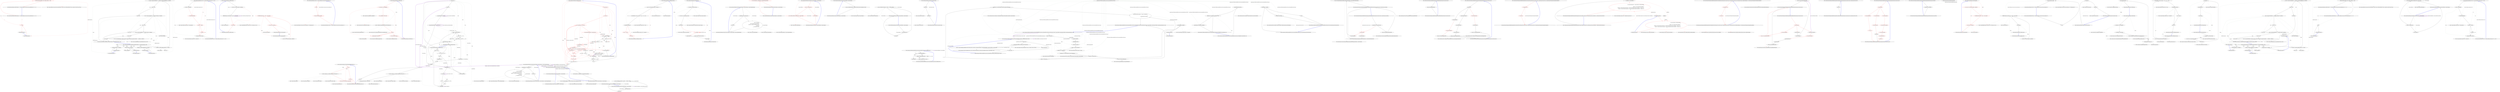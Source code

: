 digraph  {
n169 [label=V, span=""];
n170 [label=string, span=""];
n0 [cluster="QuantConnect.Extensions.Move<T>(System.Collections.Generic.List<T>, int, int)", label="Entry QuantConnect.Extensions.Move<T>(System.Collections.Generic.List<T>, int, int)", span="55-55"];
n1 [cluster="QuantConnect.Extensions.Move<T>(System.Collections.Generic.List<T>, int, int)", label="var oItem = list[oldIndex]", span="57-57"];
n2 [cluster="QuantConnect.Extensions.Move<T>(System.Collections.Generic.List<T>, int, int)", color=red, community=0, label="1: list.RemoveAt(oldIndex)", span="58-58"];
n3 [cluster="QuantConnect.Extensions.Move<T>(System.Collections.Generic.List<T>, int, int)", color=red, community=0, label="1: newIndex > oldIndex", span="59-59"];
n4 [cluster="QuantConnect.Extensions.Move<T>(System.Collections.Generic.List<T>, int, int)", color=red, community=0, label="1: newIndex--", span="59-59"];
n5 [cluster="QuantConnect.Extensions.Move<T>(System.Collections.Generic.List<T>, int, int)", label="list.Insert(newIndex, oItem)", span="60-60"];
n7 [cluster="System.Collections.Generic.List<T>.RemoveAt(int)", label="Entry System.Collections.Generic.List<T>.RemoveAt(int)", span="0-0"];
n6 [cluster="QuantConnect.Extensions.Move<T>(System.Collections.Generic.List<T>, int, int)", label="Exit QuantConnect.Extensions.Move<T>(System.Collections.Generic.List<T>, int, int)", span="55-55"];
n8 [cluster="System.Collections.Generic.List<T>.Insert(int, T)", label="Entry System.Collections.Generic.List<T>.Insert(int, T)", span="0-0"];
n9 [cluster="QuantConnect.Extensions.GetBytes(string)", label="Entry QuantConnect.Extensions.GetBytes(string)", span="69-69"];
n10 [cluster="QuantConnect.Extensions.GetBytes(string)", label="var bytes = new byte[str.Length * sizeof(char)]", span="71-71"];
n11 [cluster="QuantConnect.Extensions.GetBytes(string)", label="Buffer.BlockCopy(str.ToCharArray(), 0, bytes, 0, bytes.Length)", span="72-72"];
n12 [cluster="QuantConnect.Extensions.GetBytes(string)", color=red, community=0, label="40: return bytes;", span="73-73"];
n14 [cluster="string.ToCharArray()", label="Entry string.ToCharArray()", span="0-0"];
n15 [cluster="System.Buffer.BlockCopy(System.Array, int, System.Array, int, int)", label="Entry System.Buffer.BlockCopy(System.Array, int, System.Array, int, int)", span="0-0"];
n13 [cluster="QuantConnect.Extensions.GetBytes(string)", label="Exit QuantConnect.Extensions.GetBytes(string)", span="69-69"];
n16 [cluster="QuantConnect.Extensions.Clear<T>(System.Collections.Concurrent.ConcurrentQueue<T>)", label="Entry QuantConnect.Extensions.Clear<T>(System.Collections.Concurrent.ConcurrentQueue<T>)", span="83-83"];
n17 [cluster="QuantConnect.Extensions.Clear<T>(System.Collections.Concurrent.ConcurrentQueue<T>)", color=red, community=0, label="8: T item", span="85-85"];
n18 [cluster="QuantConnect.Extensions.Clear<T>(System.Collections.Concurrent.ConcurrentQueue<T>)", color=red, community=0, label="26: queue.TryDequeue(out item)", span="86-86"];
n19 [cluster="QuantConnect.Extensions.Clear<T>(System.Collections.Concurrent.ConcurrentQueue<T>)", label="Exit QuantConnect.Extensions.Clear<T>(System.Collections.Concurrent.ConcurrentQueue<T>)", span="83-83"];
n20 [cluster="System.Collections.Concurrent.ConcurrentQueue<T>.TryDequeue(out T)", label="Entry System.Collections.Concurrent.ConcurrentQueue<T>.TryDequeue(out T)", span="0-0"];
n21 [cluster="QuantConnect.Extensions.GetString(byte[])", label="Entry QuantConnect.Extensions.GetString(byte[])", span="96-96"];
n22 [cluster="QuantConnect.Extensions.GetString(byte[])", label="var chars = new char[bytes.Length / sizeof(char)]", span="98-98"];
n23 [cluster="QuantConnect.Extensions.GetString(byte[])", color=red, community=0, label="34: Buffer.BlockCopy(bytes, 0, chars, 0, bytes.Length)", span="99-99"];
n24 [cluster="QuantConnect.Extensions.GetString(byte[])", color=red, community=0, label="24: return new string(chars);", span="100-100"];
n25 [cluster="QuantConnect.Extensions.GetString(byte[])", label="Exit QuantConnect.Extensions.GetString(byte[])", span="96-96"];
n26 [cluster="string.String(char[])", label="Entry string.String(char[])", span="0-0"];
n27 [cluster="QuantConnect.Extensions.ToMD5(string)", label="Entry QuantConnect.Extensions.ToMD5(string)", span="109-109"];
n28 [cluster="QuantConnect.Extensions.ToMD5(string)", color=red, community=0, label="8: var builder = new StringBuilder()", span="111-111"];
n30 [cluster="QuantConnect.Extensions.ToMD5(string)", label="var data = md5Hash.ComputeHash(Encoding.UTF8.GetBytes(str))", span="114-114"];
n29 [cluster="QuantConnect.Extensions.ToMD5(string)", color=red, community=0, label="39: var md5Hash = MD5.Create()", span="112-112"];
n35 [cluster="System.Text.StringBuilder.StringBuilder()", label="Entry System.Text.StringBuilder.StringBuilder()", span="0-0"];
n32 [cluster="QuantConnect.Extensions.ToMD5(string)", color=red, community=0, label="2: builder.Append(t.ToString(''x2''))", span="115-115"];
n33 [cluster="QuantConnect.Extensions.ToMD5(string)", color=red, community=0, label="39: return builder.ToString();", span="117-117"];
n36 [cluster="System.Security.Cryptography.MD5.Create()", label="Entry System.Security.Cryptography.MD5.Create()", span="0-0"];
n31 [cluster="QuantConnect.Extensions.ToMD5(string)", color=red, community=0, label="36: data", span="115-115"];
n37 [cluster="System.Text.Encoding.GetBytes(string)", label="Entry System.Text.Encoding.GetBytes(string)", span="0-0"];
n38 [cluster="System.Security.Cryptography.HashAlgorithm.ComputeHash(byte[])", label="Entry System.Security.Cryptography.HashAlgorithm.ComputeHash(byte[])", span="0-0"];
n39 [cluster="byte.ToString(string)", label="Entry byte.ToString(string)", span="0-0"];
n40 [cluster="System.Text.StringBuilder.Append(string)", label="Entry System.Text.StringBuilder.Append(string)", span="0-0"];
n34 [cluster="QuantConnect.Extensions.ToMD5(string)", label="Exit QuantConnect.Extensions.ToMD5(string)", span="109-109"];
n41 [cluster="System.Text.StringBuilder.ToString()", label="Entry System.Text.StringBuilder.ToString()", span="0-0"];
n42 [cluster="QuantConnect.Extensions.AddOrUpdate<K, V>(System.Collections.Concurrent.ConcurrentDictionary<K, V>, K, V)", label="Entry QuantConnect.Extensions.AddOrUpdate<K, V>(System.Collections.Concurrent.ConcurrentDictionary<K, V>, K, V)", span="129-129"];
n43 [cluster="QuantConnect.Extensions.AddOrUpdate<K, V>(System.Collections.Concurrent.ConcurrentDictionary<K, V>, K, V)", color=red, community=0, label="18: dictionary.AddOrUpdate(key, value, (oldkey, oldvalue) => value)", span="131-131"];
n47 [cluster="lambda expression", color=red, community=0, label="18: value", span="131-131"];
n44 [cluster="QuantConnect.Extensions.AddOrUpdate<K, V>(System.Collections.Concurrent.ConcurrentDictionary<K, V>, K, V)", label="Exit QuantConnect.Extensions.AddOrUpdate<K, V>(System.Collections.Concurrent.ConcurrentDictionary<K, V>, K, V)", span="129-129"];
n45 [cluster="System.Collections.Concurrent.ConcurrentDictionary<TKey, TValue>.AddOrUpdate(TKey, TValue, System.Func<TKey, TValue, TValue>)", label="Entry System.Collections.Concurrent.ConcurrentDictionary<TKey, TValue>.AddOrUpdate(TKey, TValue, System.Func<TKey, TValue, TValue>)", span="0-0"];
n46 [cluster="lambda expression", label="Entry lambda expression", span="131-131"];
n48 [cluster="lambda expression", label="Exit lambda expression", span="131-131"];
n49 [cluster="QuantConnect.Extensions.RoundToSignificantDigits(double, int)", label="Entry QuantConnect.Extensions.RoundToSignificantDigits(double, int)", span="141-141"];
n50 [cluster="QuantConnect.Extensions.RoundToSignificantDigits(double, int)", color=red, community=0, label="3: d == 0", span="143-143"];
n52 [cluster="QuantConnect.Extensions.RoundToSignificantDigits(double, int)", label="var scale = Math.Pow(10, Math.Floor(Math.Log10(Math.Abs(d))) + 1)", span="144-144"];
n53 [cluster="QuantConnect.Extensions.RoundToSignificantDigits(double, int)", color=red, community=0, label="26: return scale * Math.Round(d / scale, digits);", span="145-145"];
n51 [cluster="QuantConnect.Extensions.RoundToSignificantDigits(double, int)", color=red, community=0, label="26: return 0;", span="143-143"];
n55 [cluster="System.Math.Abs(double)", label="Entry System.Math.Abs(double)", span="0-0"];
n56 [cluster="System.Math.Log10(double)", label="Entry System.Math.Log10(double)", span="0-0"];
n57 [cluster="System.Math.Floor(double)", label="Entry System.Math.Floor(double)", span="0-0"];
n58 [cluster="System.Math.Pow(double, double)", label="Entry System.Math.Pow(double, double)", span="0-0"];
n54 [cluster="QuantConnect.Extensions.RoundToSignificantDigits(double, int)", label="Exit QuantConnect.Extensions.RoundToSignificantDigits(double, int)", span="141-141"];
n59 [cluster="System.Math.Round(double, int)", label="Entry System.Math.Round(double, int)", span="0-0"];
n60 [cluster="QuantConnect.Extensions.ToDecimal(string)", label="Entry QuantConnect.Extensions.ToDecimal(string)", span="155-155"];
n61 [cluster="QuantConnect.Extensions.ToDecimal(string)", color=red, community=0, label="10: long value = 0", span="157-157"];
n66 [cluster="QuantConnect.Extensions.ToDecimal(string)", color=red, community=0, label="10: i < str.Length", span="162-162"];
n67 [cluster="QuantConnect.Extensions.ToDecimal(string)", color=red, community=0, label="10: var ch = str[i]", span="164-164"];
n62 [cluster="QuantConnect.Extensions.ToDecimal(string)", color=red, community=0, label="10: var exp = 0", span="158-158"];
n69 [cluster="QuantConnect.Extensions.ToDecimal(string)", label="value >= maxValueDivideTen", span="167-167"];
n70 [cluster="QuantConnect.Extensions.ToDecimal(string)", label="value >>= 1", span="169-169"];
n72 [cluster="QuantConnect.Extensions.ToDecimal(string)", label="value = value * 10 + (ch - '0')", span="172-172"];
n83 [cluster="QuantConnect.Extensions.ToDecimal(string)", label="return (decimal)value / divider;", span="190-190"];
n84 [cluster="QuantConnect.Extensions.ToDecimal(string)", label="return (decimal)value;", span="193-193"];
n63 [cluster="QuantConnect.Extensions.ToDecimal(string)", color=red, community=0, label="10: var decimalPlaces = int.MinValue", span="159-159"];
n71 [cluster="QuantConnect.Extensions.ToDecimal(string)", label="exp++", span="170-170"];
n64 [cluster="QuantConnect.Extensions.ToDecimal(string)", color=red, community=0, label="10: long maxValueDivideTen = (long.MaxValue/10)", span="160-160"];
n73 [cluster="QuantConnect.Extensions.ToDecimal(string)", color=red, community=0, label="10: decimalPlaces++", span="173-173"];
n77 [cluster="QuantConnect.Extensions.ToDecimal(string)", color=red, community=0, label="10: decimalPlaces > 0", span="185-185"];
n80 [cluster="QuantConnect.Extensions.ToDecimal(string)", label="i < decimalPlaces", span="188-188"];
n65 [cluster="QuantConnect.Extensions.ToDecimal(string)", color=red, community=0, label="10: var i = 0", span="162-162"];
n76 [cluster="QuantConnect.Extensions.ToDecimal(string)", color=red, community=0, label="10: i++", span="162-162"];
n68 [cluster="QuantConnect.Extensions.ToDecimal(string)", label="ch >= '0' && ch <= '9'", span="165-165"];
n74 [cluster="QuantConnect.Extensions.ToDecimal(string)", label="ch == '.'", span="175-175"];
n75 [cluster="QuantConnect.Extensions.ToDecimal(string)", color=red, community=0, label="10: decimalPlaces = 0", span="177-177"];
n78 [cluster="QuantConnect.Extensions.ToDecimal(string)", label="var divider = 10", span="187-187"];
n79 [cluster="QuantConnect.Extensions.ToDecimal(string)", label="var i = 1", span="188-188"];
n81 [cluster="QuantConnect.Extensions.ToDecimal(string)", label="divider *= 10", span="188-188"];
n82 [cluster="QuantConnect.Extensions.ToDecimal(string)", label="i++", span="188-188"];
n85 [cluster="QuantConnect.Extensions.ToDecimal(string)", label="Exit QuantConnect.Extensions.ToDecimal(string)", span="155-155"];
n86 [cluster="QuantConnect.Extensions.GetExtension(string)", label="Entry QuantConnect.Extensions.GetExtension(string)", span="202-202"];
n87 [cluster="QuantConnect.Extensions.GetExtension(string)", label="var ext = str.Substring(Math.Max(0, str.Length - 4))", span="203-203"];
n88 [cluster="QuantConnect.Extensions.GetExtension(string)", label="var allowedExt = new List<string>() { ''.zip'', ''.csv'', ''.json'' }", span="204-204"];
n93 [cluster="System.Math.Max(int, int)", label="Entry System.Math.Max(int, int)", span="0-0"];
n94 [cluster="string.Substring(int)", label="Entry string.Substring(int)", span="0-0"];
n89 [cluster="QuantConnect.Extensions.GetExtension(string)", label="!allowedExt.Contains(ext)", span="205-205"];
n91 [cluster="QuantConnect.Extensions.GetExtension(string)", color=red, community=0, label="6: return ext;", span="209-209"];
n95 [cluster="System.Collections.Generic.List<T>.List()", label="Entry System.Collections.Generic.List<T>.List()", span="0-0"];
n90 [cluster="QuantConnect.Extensions.GetExtension(string)", color=red, community=0, label="30: ext = ''.custom''", span="207-207"];
n96 [cluster="System.Collections.Generic.List<T>.Contains(T)", label="Entry System.Collections.Generic.List<T>.Contains(T)", span="0-0"];
n92 [cluster="QuantConnect.Extensions.GetExtension(string)", label="Exit QuantConnect.Extensions.GetExtension(string)", span="202-202"];
n97 [cluster="QuantConnect.Extensions.ToStream(string)", label="Entry QuantConnect.Extensions.ToStream(string)", span="218-218"];
n98 [cluster="QuantConnect.Extensions.ToStream(string)", label="var stream = new MemoryStream()", span="220-220"];
n100 [cluster="QuantConnect.Extensions.ToStream(string)", label="writer.Write(str)", span="222-222"];
n99 [cluster="QuantConnect.Extensions.ToStream(string)", label="var writer = new StreamWriter(stream)", span="221-221"];
n105 [cluster="System.IO.MemoryStream.MemoryStream()", label="Entry System.IO.MemoryStream.MemoryStream()", span="0-0"];
n102 [cluster="QuantConnect.Extensions.ToStream(string)", label="stream.Position = 0", span="224-224"];
n103 [cluster="QuantConnect.Extensions.ToStream(string)", label="return stream;", span="225-225"];
n106 [cluster="System.IO.StreamWriter.StreamWriter(System.IO.Stream)", label="Entry System.IO.StreamWriter.StreamWriter(System.IO.Stream)", span="0-0"];
n101 [cluster="QuantConnect.Extensions.ToStream(string)", color=red, community=0, label="7: writer.Flush()", span="223-223"];
n107 [cluster="System.IO.StreamWriter.Write(string)", label="Entry System.IO.StreamWriter.Write(string)", span="0-0"];
n108 [cluster="System.IO.StreamWriter.Flush()", label="Entry System.IO.StreamWriter.Flush()", span="0-0"];
n104 [cluster="QuantConnect.Extensions.ToStream(string)", label="Exit QuantConnect.Extensions.ToStream(string)", span="218-218"];
n109 [cluster="QuantConnect.Extensions.Round(System.TimeSpan, System.TimeSpan, System.MidpointRounding)", label="Entry QuantConnect.Extensions.Round(System.TimeSpan, System.TimeSpan, System.MidpointRounding)", span="236-236"];
n110 [cluster="QuantConnect.Extensions.Round(System.TimeSpan, System.TimeSpan, System.MidpointRounding)", label="roundingInterval == TimeSpan.Zero", span="238-238"];
n111 [cluster="QuantConnect.Extensions.Round(System.TimeSpan, System.TimeSpan, System.MidpointRounding)", label="return time;", span="241-241"];
n112 [cluster="QuantConnect.Extensions.Round(System.TimeSpan, System.TimeSpan, System.MidpointRounding)", label="return new TimeSpan(\r\n                Convert.ToInt64(System.Math.Round(\r\n                    time.Ticks / (decimal)roundingInterval.Ticks,\r\n                    roundingType\r\n                )) * roundingInterval.Ticks\r\n            );", span="244-249"];
n113 [cluster="QuantConnect.Extensions.Round(System.TimeSpan, System.TimeSpan, System.MidpointRounding)", label="Exit QuantConnect.Extensions.Round(System.TimeSpan, System.TimeSpan, System.MidpointRounding)", span="236-236"];
n114 [cluster="System.TimeSpan.TimeSpan(long)", label="Entry System.TimeSpan.TimeSpan(long)", span="0-0"];
n115 [cluster="System.Math.Round(decimal, System.MidpointRounding)", label="Entry System.Math.Round(decimal, System.MidpointRounding)", span="0-0"];
n116 [cluster="System.Convert.ToInt64(decimal)", label="Entry System.Convert.ToInt64(decimal)", span="0-0"];
n117 [cluster="QuantConnect.Extensions.Round(System.TimeSpan, System.TimeSpan)", label="Entry QuantConnect.Extensions.Round(System.TimeSpan, System.TimeSpan)", span="259-259"];
n118 [cluster="QuantConnect.Extensions.Round(System.TimeSpan, System.TimeSpan)", color=red, community=0, label="15: return Round(time, roundingInterval, MidpointRounding.ToEven);", span="261-261"];
n119 [cluster="QuantConnect.Extensions.Round(System.TimeSpan, System.TimeSpan)", label="Exit QuantConnect.Extensions.Round(System.TimeSpan, System.TimeSpan)", span="259-259"];
n120 [cluster="QuantConnect.Extensions.RoundDown(System.DateTime, System.TimeSpan)", label="Entry QuantConnect.Extensions.RoundDown(System.DateTime, System.TimeSpan)", span="271-271"];
n121 [cluster="QuantConnect.Extensions.RoundDown(System.DateTime, System.TimeSpan)", color=red, community=0, label="1: interval == TimeSpan.Zero", span="273-273"];
n122 [cluster="QuantConnect.Extensions.RoundDown(System.DateTime, System.TimeSpan)", color=red, community=0, label="1: return dateTime;", span="276-276"];
n123 [cluster="QuantConnect.Extensions.RoundDown(System.DateTime, System.TimeSpan)", color=red, community=0, label="1: return dateTime.AddTicks(-(dateTime.Ticks % interval.Ticks));", span="278-278"];
n124 [cluster="QuantConnect.Extensions.RoundDown(System.DateTime, System.TimeSpan)", label="Exit QuantConnect.Extensions.RoundDown(System.DateTime, System.TimeSpan)", span="271-271"];
n125 [cluster="System.DateTime.AddTicks(long)", label="Entry System.DateTime.AddTicks(long)", span="0-0"];
n126 [cluster="QuantConnect.Extensions.Round(System.DateTime, System.TimeSpan)", label="Entry QuantConnect.Extensions.Round(System.DateTime, System.TimeSpan)", span="288-288"];
n127 [cluster="QuantConnect.Extensions.Round(System.DateTime, System.TimeSpan)", label="return new DateTime((datetime - DateTime.MinValue).Round(roundingInterval).Ticks);", span="290-290"];
n128 [cluster="QuantConnect.Extensions.Round(System.DateTime, System.TimeSpan)", label="Exit QuantConnect.Extensions.Round(System.DateTime, System.TimeSpan)", span="288-288"];
n129 [cluster="System.DateTime.DateTime(long)", label="Entry System.DateTime.DateTime(long)", span="0-0"];
n130 [cluster="System.TimeSpan.Round(System.TimeSpan)", label="Entry System.TimeSpan.Round(System.TimeSpan)", span="259-259"];
n131 [cluster="QuantConnect.Extensions.RoundUp(System.DateTime, System.TimeSpan)", label="Entry QuantConnect.Extensions.RoundUp(System.DateTime, System.TimeSpan)", span="300-300"];
n132 [cluster="QuantConnect.Extensions.RoundUp(System.DateTime, System.TimeSpan)", label="d == TimeSpan.Zero", span="302-302"];
n133 [cluster="QuantConnect.Extensions.RoundUp(System.DateTime, System.TimeSpan)", label="return time;", span="305-305"];
n134 [cluster="QuantConnect.Extensions.RoundUp(System.DateTime, System.TimeSpan)", label="return new DateTime(((time.Ticks + d.Ticks - 1) / d.Ticks) * d.Ticks);", span="307-307"];
n135 [cluster="QuantConnect.Extensions.RoundUp(System.DateTime, System.TimeSpan)", label="Exit QuantConnect.Extensions.RoundUp(System.DateTime, System.TimeSpan)", span="300-300"];
n136 [cluster="QuantConnect.Extensions.Reset(System.Timers.Timer)", label="Entry QuantConnect.Extensions.Reset(System.Timers.Timer)", span="314-314"];
n137 [cluster="QuantConnect.Extensions.Reset(System.Timers.Timer)", label="timer.Stop()", span="316-316"];
n138 [cluster="QuantConnect.Extensions.Reset(System.Timers.Timer)", label="timer.Start()", span="317-317"];
n140 [cluster="System.Timers.Timer.Stop()", label="Entry System.Timers.Timer.Stop()", span="0-0"];
n139 [cluster="QuantConnect.Extensions.Reset(System.Timers.Timer)", label="Exit QuantConnect.Extensions.Reset(System.Timers.Timer)", span="314-314"];
n141 [cluster="System.Timers.Timer.Start()", label="Entry System.Timers.Timer.Start()", span="0-0"];
n142 [cluster="QuantConnect.Extensions.GetExportedValueByTypeName<T>(CompositionContainer, string)", label="Entry QuantConnect.Extensions.GetExportedValueByTypeName<T>(CompositionContainer, string)", span="330-330"];
n143 [cluster="QuantConnect.Extensions.GetExportedValueByTypeName<T>(CompositionContainer, string)", label="var values = container.GetExportedValues<T>().ToList()", span="333-333"];
n144 [cluster="QuantConnect.Extensions.GetExportedValueByTypeName<T>(CompositionContainer, string)", label="var value = values.FirstOrDefault(x => x.GetType().AssemblyQualifiedName == typeName)", span="336-336"];
n160 [cluster="lambda expression", label="x.GetType().AssemblyQualifiedName == typeName", span="336-336"];
n147 [cluster="QuantConnect.Extensions.GetExportedValueByTypeName<T>(CompositionContainer, string)", label="value = values.FirstOrDefault(x => x.GetType().FullName == typeName)", span="343-343"];
n164 [cluster="lambda expression", label="x.GetType().FullName == typeName", span="343-343"];
n150 [cluster="QuantConnect.Extensions.GetExportedValueByTypeName<T>(CompositionContainer, string)", label="value = values.FirstOrDefault(x => x.GetType().Name == typeName)", span="350-350"];
n167 [cluster="lambda expression", label="x.GetType().Name == typeName", span="350-350"];
n152 [cluster="QuantConnect.Extensions.GetExportedValueByTypeName<T>(CompositionContainer, string)", label="throw new ArgumentException(''Unable to locate any exports matching the requested typeName: '' + typeName, ''typeName'');", span="353-353"];
n155 [cluster="Unk.>", label="Entry Unk.>", span=""];
n156 [cluster="Unk.ToList", label="Entry Unk.ToList", span=""];
n145 [cluster="QuantConnect.Extensions.GetExportedValueByTypeName<T>(CompositionContainer, string)", label="value != null", span="337-337"];
n157 [cluster="Unk.FirstOrDefault", label="Entry Unk.FirstOrDefault", span=""];
n159 [cluster="lambda expression", label="Entry lambda expression", span="336-336"];
n146 [cluster="QuantConnect.Extensions.GetExportedValueByTypeName<T>(CompositionContainer, string)", label="return value;", span="339-339"];
n148 [cluster="QuantConnect.Extensions.GetExportedValueByTypeName<T>(CompositionContainer, string)", label="value != null", span="344-344"];
n163 [cluster="lambda expression", label="Entry lambda expression", span="343-343"];
n149 [cluster="QuantConnect.Extensions.GetExportedValueByTypeName<T>(CompositionContainer, string)", label="return value;", span="346-346"];
n151 [cluster="QuantConnect.Extensions.GetExportedValueByTypeName<T>(CompositionContainer, string)", label="value == null", span="351-351"];
n166 [cluster="lambda expression", label="Entry lambda expression", span="350-350"];
n153 [cluster="QuantConnect.Extensions.GetExportedValueByTypeName<T>(CompositionContainer, string)", label="return value;", span="356-356"];
n154 [cluster="QuantConnect.Extensions.GetExportedValueByTypeName<T>(CompositionContainer, string)", label="Exit QuantConnect.Extensions.GetExportedValueByTypeName<T>(CompositionContainer, string)", span="330-330"];
n158 [cluster="System.ArgumentException.ArgumentException(string, string)", label="Entry System.ArgumentException.ArgumentException(string, string)", span="0-0"];
n161 [cluster="lambda expression", label="Exit lambda expression", span="336-336"];
n162 [cluster="Unk.GetType", label="Entry Unk.GetType", span=""];
n165 [cluster="lambda expression", label="Exit lambda expression", span="343-343"];
n168 [cluster="lambda expression", label="Exit lambda expression", span="350-350"];
m0_19 [cluster="QuantConnect.Data.Consolidators.TickQuoteBarConsolidator.TickQuoteBarConsolidator(System.TimeSpan)", file="AlgoSeekFuturesProcessor.cs", label="Entry QuantConnect.Data.Consolidators.TickQuoteBarConsolidator.TickQuoteBarConsolidator(System.TimeSpan)", span="30-30"];
m0_29 [cluster="QuantConnect.Data.Consolidators.IDataConsolidator.Update(QuantConnect.Data.BaseData)", file="AlgoSeekFuturesProcessor.cs", label="Entry QuantConnect.Data.Consolidators.IDataConsolidator.Update(QuantConnect.Data.BaseData)", span="59-59"];
m0_15 [cluster="System.Collections.Generic.Queue<T>.Queue()", file="AlgoSeekFuturesProcessor.cs", label="Entry System.Collections.Generic.Queue<T>.Queue()", span="0-0"];
m0_18 [cluster="System.NotSupportedException.NotSupportedException()", file="AlgoSeekFuturesProcessor.cs", label="Entry System.NotSupportedException.NotSupportedException()", span="0-0"];
m0_23 [cluster="System.Collections.Generic.Queue<T>.Enqueue(T)", file="AlgoSeekFuturesProcessor.cs", label="Entry System.Collections.Generic.Queue<T>.Enqueue(T)", span="0-0"];
m0_35 [cluster="QuantConnect.Data.Consolidators.IDataConsolidator.Scan(System.DateTime)", file="AlgoSeekFuturesProcessor.cs", label="Entry QuantConnect.Data.Consolidators.IDataConsolidator.Scan(System.DateTime)", span="65-65"];
m0_42 [cluster="System.Collections.Generic.IEnumerable<TSource>.Contains<TSource>(TSource)", file="AlgoSeekFuturesProcessor.cs", label="Entry System.Collections.Generic.IEnumerable<TSource>.Contains<TSource>(TSource)", span="0-0"];
m0_49 [cluster="string.Replace(string, string)", file="AlgoSeekFuturesProcessor.cs", label="Entry string.Replace(string, string)", span="0-0"];
m0_43 [cluster="QuantConnect.ToolBox.AlgoSeekFuturesConverter.AlgoSeekFuturesProcessor.SafeName(string)", file="AlgoSeekFuturesProcessor.cs", label="Entry QuantConnect.ToolBox.AlgoSeekFuturesConverter.AlgoSeekFuturesProcessor.SafeName(string)", span="203-203"];
m0_45 [cluster="QuantConnect.ToolBox.AlgoSeekFuturesConverter.AlgoSeekFuturesProcessor.SafeName(string)", file="AlgoSeekFuturesProcessor.cs", label=_windowsRestrictedNames, span="205-205"];
m0_46 [cluster="QuantConnect.ToolBox.AlgoSeekFuturesConverter.AlgoSeekFuturesProcessor.SafeName(string)", file="AlgoSeekFuturesProcessor.cs", label="fileName = fileName.Replace(name, ''_'' + name)", span="207-207"];
m0_47 [cluster="QuantConnect.ToolBox.AlgoSeekFuturesConverter.AlgoSeekFuturesProcessor.SafeName(string)", file="AlgoSeekFuturesProcessor.cs", label="return fileName;", span="209-209"];
m0_48 [cluster="QuantConnect.ToolBox.AlgoSeekFuturesConverter.AlgoSeekFuturesProcessor.SafeName(string)", file="AlgoSeekFuturesProcessor.cs", label="Exit QuantConnect.ToolBox.AlgoSeekFuturesConverter.AlgoSeekFuturesProcessor.SafeName(string)", span="203-203"];
m0_24 [cluster="QuantConnect.ToolBox.AlgoSeekFuturesConverter.AlgoSeekFuturesProcessor.Process(QuantConnect.Data.Market.Tick)", file="AlgoSeekFuturesProcessor.cs", label="Entry QuantConnect.ToolBox.AlgoSeekFuturesConverter.AlgoSeekFuturesProcessor.Process(QuantConnect.Data.Market.Tick)", span="160-160"];
m0_25 [cluster="QuantConnect.ToolBox.AlgoSeekFuturesConverter.AlgoSeekFuturesProcessor.Process(QuantConnect.Data.Market.Tick)", file="AlgoSeekFuturesProcessor.cs", label="data.TickType != _tickType", span="162-162"];
m0_27 [cluster="QuantConnect.ToolBox.AlgoSeekFuturesConverter.AlgoSeekFuturesProcessor.Process(QuantConnect.Data.Market.Tick)", file="AlgoSeekFuturesProcessor.cs", label="_consolidator.Update(data)", span="167-167"];
m0_26 [cluster="QuantConnect.ToolBox.AlgoSeekFuturesConverter.AlgoSeekFuturesProcessor.Process(QuantConnect.Data.Market.Tick)", file="AlgoSeekFuturesProcessor.cs", label="return;", span="164-164"];
m0_28 [cluster="QuantConnect.ToolBox.AlgoSeekFuturesConverter.AlgoSeekFuturesProcessor.Process(QuantConnect.Data.Market.Tick)", file="AlgoSeekFuturesProcessor.cs", label="Exit QuantConnect.ToolBox.AlgoSeekFuturesConverter.AlgoSeekFuturesProcessor.Process(QuantConnect.Data.Market.Tick)", span="160-160"];
m0_14 [cluster="QuantConnect.ToolBox.AlgoSeekFuturesConverter.AlgoSeekFuturesProcessor.Safe(QuantConnect.Symbol)", file="AlgoSeekFuturesProcessor.cs", label="Entry QuantConnect.ToolBox.AlgoSeekFuturesConverter.AlgoSeekFuturesProcessor.Safe(QuantConnect.Symbol)", span="192-192"];
m0_36 [cluster="QuantConnect.ToolBox.AlgoSeekFuturesConverter.AlgoSeekFuturesProcessor.Safe(QuantConnect.Symbol)", file="AlgoSeekFuturesProcessor.cs", label="OS.IsWindows", span="194-194"];
m0_37 [cluster="QuantConnect.ToolBox.AlgoSeekFuturesConverter.AlgoSeekFuturesProcessor.Safe(QuantConnect.Symbol)", file="AlgoSeekFuturesProcessor.cs", label="_windowsRestrictedNames.Contains(symbol.Value.ToLower())", span="196-196"];
m0_38 [cluster="QuantConnect.ToolBox.AlgoSeekFuturesConverter.AlgoSeekFuturesProcessor.Safe(QuantConnect.Symbol)", file="AlgoSeekFuturesProcessor.cs", label="symbol = Symbol.CreateOption(SafeName(symbol.Underlying.Value), Market.USA, OptionStyle.American, symbol.ID.OptionRight, symbol.ID.StrikePrice, symbol.ID.Date)", span="198-198"];
m0_39 [cluster="QuantConnect.ToolBox.AlgoSeekFuturesConverter.AlgoSeekFuturesProcessor.Safe(QuantConnect.Symbol)", file="AlgoSeekFuturesProcessor.cs", label="return symbol;", span="201-201"];
m0_40 [cluster="QuantConnect.ToolBox.AlgoSeekFuturesConverter.AlgoSeekFuturesProcessor.Safe(QuantConnect.Symbol)", file="AlgoSeekFuturesProcessor.cs", label="Exit QuantConnect.ToolBox.AlgoSeekFuturesConverter.AlgoSeekFuturesProcessor.Safe(QuantConnect.Symbol)", span="192-192"];
m0_44 [cluster="QuantConnect.Symbol.CreateOption(string, string, QuantConnect.OptionStyle, QuantConnect.OptionRight, decimal, System.DateTime, string)", file="AlgoSeekFuturesProcessor.cs", label="Entry QuantConnect.Symbol.CreateOption(string, string, QuantConnect.OptionStyle, QuantConnect.OptionRight, decimal, System.DateTime, string)", span="90-90"];
m0_17 [cluster="QuantConnect.Resolution.ToTimeSpan()", file="AlgoSeekFuturesProcessor.cs", label="Entry QuantConnect.Resolution.ToTimeSpan()", span="582-582"];
m0_16 [cluster="QuantConnect.Data.Consolidators.TickConsolidator.TickConsolidator(System.TimeSpan)", file="AlgoSeekFuturesProcessor.cs", label="Entry QuantConnect.Data.Consolidators.TickConsolidator.TickConsolidator(System.TimeSpan)", span="30-30"];
m0_0 [cluster="QuantConnect.ToolBox.AlgoSeekFuturesConverter.AlgoSeekFuturesProcessor.AlgoSeekFuturesProcessor(QuantConnect.Symbol, System.DateTime, QuantConnect.TickType, QuantConnect.Resolution, string)", file="AlgoSeekFuturesProcessor.cs", label="Entry QuantConnect.ToolBox.AlgoSeekFuturesConverter.AlgoSeekFuturesProcessor.AlgoSeekFuturesProcessor(QuantConnect.Symbol, System.DateTime, QuantConnect.TickType, QuantConnect.Resolution, string)", span="132-132"];
m0_1 [cluster="QuantConnect.ToolBox.AlgoSeekFuturesConverter.AlgoSeekFuturesProcessor.AlgoSeekFuturesProcessor(QuantConnect.Symbol, System.DateTime, QuantConnect.TickType, QuantConnect.Resolution, string)", file="AlgoSeekFuturesProcessor.cs", label="_symbol = Safe(symbol)", span="134-134"];
m0_2 [cluster="QuantConnect.ToolBox.AlgoSeekFuturesConverter.AlgoSeekFuturesProcessor.AlgoSeekFuturesProcessor(QuantConnect.Symbol, System.DateTime, QuantConnect.TickType, QuantConnect.Resolution, string)", file="AlgoSeekFuturesProcessor.cs", label="_tickType = tickType", span="135-135"];
m0_3 [cluster="QuantConnect.ToolBox.AlgoSeekFuturesConverter.AlgoSeekFuturesProcessor.AlgoSeekFuturesProcessor(QuantConnect.Symbol, System.DateTime, QuantConnect.TickType, QuantConnect.Resolution, string)", file="AlgoSeekFuturesProcessor.cs", label="_referenceDate = date", span="136-136"];
m0_4 [cluster="QuantConnect.ToolBox.AlgoSeekFuturesConverter.AlgoSeekFuturesProcessor.AlgoSeekFuturesProcessor(QuantConnect.Symbol, System.DateTime, QuantConnect.TickType, QuantConnect.Resolution, string)", file="AlgoSeekFuturesProcessor.cs", label="_resolution = resolution", span="137-137"];
m0_6 [cluster="QuantConnect.ToolBox.AlgoSeekFuturesConverter.AlgoSeekFuturesProcessor.AlgoSeekFuturesProcessor(QuantConnect.Symbol, System.DateTime, QuantConnect.TickType, QuantConnect.Resolution, string)", file="AlgoSeekFuturesProcessor.cs", label="_dataDirectory = dataDirectory", span="139-139"];
m0_7 [cluster="QuantConnect.ToolBox.AlgoSeekFuturesConverter.AlgoSeekFuturesProcessor.AlgoSeekFuturesProcessor(QuantConnect.Symbol, System.DateTime, QuantConnect.TickType, QuantConnect.Resolution, string)", file="AlgoSeekFuturesProcessor.cs", label="_consolidator = new TickConsolidator(resolution.ToTimeSpan())", span="140-140"];
m0_8 [cluster="QuantConnect.ToolBox.AlgoSeekFuturesConverter.AlgoSeekFuturesProcessor.AlgoSeekFuturesProcessor(QuantConnect.Symbol, System.DateTime, QuantConnect.TickType, QuantConnect.Resolution, string)", file="AlgoSeekFuturesProcessor.cs", label="resolution == Resolution.Tick", span="143-143"];
m0_10 [cluster="QuantConnect.ToolBox.AlgoSeekFuturesConverter.AlgoSeekFuturesProcessor.AlgoSeekFuturesProcessor(QuantConnect.Symbol, System.DateTime, QuantConnect.TickType, QuantConnect.Resolution, string)", file="AlgoSeekFuturesProcessor.cs", label="tickType == TickType.Quote", span="144-144"];
m0_11 [cluster="QuantConnect.ToolBox.AlgoSeekFuturesConverter.AlgoSeekFuturesProcessor.AlgoSeekFuturesProcessor(QuantConnect.Symbol, System.DateTime, QuantConnect.TickType, QuantConnect.Resolution, string)", file="AlgoSeekFuturesProcessor.cs", label="_consolidator = new TickQuoteBarConsolidator(resolution.ToTimeSpan())", span="146-146"];
m0_5 [cluster="QuantConnect.ToolBox.AlgoSeekFuturesConverter.AlgoSeekFuturesProcessor.AlgoSeekFuturesProcessor(QuantConnect.Symbol, System.DateTime, QuantConnect.TickType, QuantConnect.Resolution, string)", file="AlgoSeekFuturesProcessor.cs", label="_queue = new Queue<BaseData>()", span="138-138"];
m0_9 [cluster="QuantConnect.ToolBox.AlgoSeekFuturesConverter.AlgoSeekFuturesProcessor.AlgoSeekFuturesProcessor(QuantConnect.Symbol, System.DateTime, QuantConnect.TickType, QuantConnect.Resolution, string)", file="AlgoSeekFuturesProcessor.cs", label="throw new NotSupportedException();", span="143-143"];
m0_12 [cluster="QuantConnect.ToolBox.AlgoSeekFuturesConverter.AlgoSeekFuturesProcessor.AlgoSeekFuturesProcessor(QuantConnect.Symbol, System.DateTime, QuantConnect.TickType, QuantConnect.Resolution, string)", file="AlgoSeekFuturesProcessor.cs", label="_consolidator.DataConsolidated += (sender, consolidated) =>\r\n            {\r\n                _queue.Enqueue(consolidated);\r\n            }", span="150-153"];
m0_13 [cluster="QuantConnect.ToolBox.AlgoSeekFuturesConverter.AlgoSeekFuturesProcessor.AlgoSeekFuturesProcessor(QuantConnect.Symbol, System.DateTime, QuantConnect.TickType, QuantConnect.Resolution, string)", file="AlgoSeekFuturesProcessor.cs", label="Exit QuantConnect.ToolBox.AlgoSeekFuturesConverter.AlgoSeekFuturesProcessor.AlgoSeekFuturesProcessor(QuantConnect.Symbol, System.DateTime, QuantConnect.TickType, QuantConnect.Resolution, string)", span="132-132"];
m0_41 [cluster="string.ToLower()", file="AlgoSeekFuturesProcessor.cs", label="Entry string.ToLower()", span="0-0"];
m0_30 [cluster="QuantConnect.ToolBox.AlgoSeekFuturesConverter.AlgoSeekFuturesProcessor.FlushBuffer(System.DateTime, bool)", file="AlgoSeekFuturesProcessor.cs", label="Entry QuantConnect.ToolBox.AlgoSeekFuturesConverter.AlgoSeekFuturesProcessor.FlushBuffer(System.DateTime, bool)", span="175-175"];
m0_31 [cluster="QuantConnect.ToolBox.AlgoSeekFuturesConverter.AlgoSeekFuturesProcessor.FlushBuffer(System.DateTime, bool)", file="AlgoSeekFuturesProcessor.cs", label="_consolidator.Scan(frontierTime)", span="178-178"];
m0_32 [cluster="QuantConnect.ToolBox.AlgoSeekFuturesConverter.AlgoSeekFuturesProcessor.FlushBuffer(System.DateTime, bool)", file="AlgoSeekFuturesProcessor.cs", label="finalFlush && _consolidator.WorkingData != null", span="181-181"];
m0_33 [cluster="QuantConnect.ToolBox.AlgoSeekFuturesConverter.AlgoSeekFuturesProcessor.FlushBuffer(System.DateTime, bool)", file="AlgoSeekFuturesProcessor.cs", label="_queue.Enqueue(_consolidator.WorkingData)", span="183-183"];
m0_34 [cluster="QuantConnect.ToolBox.AlgoSeekFuturesConverter.AlgoSeekFuturesProcessor.FlushBuffer(System.DateTime, bool)", file="AlgoSeekFuturesProcessor.cs", label="Exit QuantConnect.ToolBox.AlgoSeekFuturesConverter.AlgoSeekFuturesProcessor.FlushBuffer(System.DateTime, bool)", span="175-175"];
m0_20 [cluster="lambda expression", file="AlgoSeekFuturesProcessor.cs", label="Entry lambda expression", span="150-153"];
m0_21 [cluster="lambda expression", file="AlgoSeekFuturesProcessor.cs", label="_queue.Enqueue(consolidated)", span="152-152"];
m0_22 [cluster="lambda expression", file="AlgoSeekFuturesProcessor.cs", label="Exit lambda expression", span="150-153"];
m0_50 [file="AlgoSeekFuturesProcessor.cs", label="QuantConnect.ToolBox.AlgoSeekFuturesConverter.AlgoSeekFuturesProcessor", span=""];
m1_83 [cluster="QuantConnect.Securities.DelayedSettlementModel.DelayedSettlementModel(int, System.TimeSpan)", file="AlgoSeekOptionsConverter.cs", label="Entry QuantConnect.Securities.DelayedSettlementModel.DelayedSettlementModel(int, System.TimeSpan)", span="33-33"];
m1_40 [cluster="QuantConnect.Brokerages.DefaultBrokerageModel.GetFillModel(QuantConnect.Securities.Security)", file="AlgoSeekOptionsConverter.cs", label="Entry QuantConnect.Brokerages.DefaultBrokerageModel.GetFillModel(QuantConnect.Securities.Security)", span="170-170"];
m1_41 [cluster="QuantConnect.Brokerages.DefaultBrokerageModel.GetFillModel(QuantConnect.Securities.Security)", file="AlgoSeekOptionsConverter.cs", label="return new ImmediateFillModel();", span="172-172"];
m1_42 [cluster="QuantConnect.Brokerages.DefaultBrokerageModel.GetFillModel(QuantConnect.Securities.Security)", file="AlgoSeekOptionsConverter.cs", label="Exit QuantConnect.Brokerages.DefaultBrokerageModel.GetFillModel(QuantConnect.Securities.Security)", span="170-170"];
m1_43 [cluster="QuantConnect.Orders.Fills.ImmediateFillModel.ImmediateFillModel()", file="AlgoSeekOptionsConverter.cs", label="Entry QuantConnect.Orders.Fills.ImmediateFillModel.ImmediateFillModel()", span="24-24"];
m1_59 [cluster="QuantConnect.Brokerages.DefaultBrokerageModel.GetSlippageModel(QuantConnect.Securities.Security)", file="AlgoSeekOptionsConverter.cs", label="Entry QuantConnect.Brokerages.DefaultBrokerageModel.GetSlippageModel(QuantConnect.Securities.Security)", span="205-205"];
m1_60 [cluster="QuantConnect.Brokerages.DefaultBrokerageModel.GetSlippageModel(QuantConnect.Securities.Security)", file="AlgoSeekOptionsConverter.cs", label="security.Type", span="207-207"];
m1_61 [cluster="QuantConnect.Brokerages.DefaultBrokerageModel.GetSlippageModel(QuantConnect.Securities.Security)", file="AlgoSeekOptionsConverter.cs", label="SecurityType.Base", span="209-209"];
m1_64 [cluster="QuantConnect.Brokerages.DefaultBrokerageModel.GetSlippageModel(QuantConnect.Securities.Security)", color=red, community=0, file="AlgoSeekOptionsConverter.cs", label="38: SecurityType.Forex", span="213-213"];
m1_67 [cluster="QuantConnect.Brokerages.DefaultBrokerageModel.GetSlippageModel(QuantConnect.Securities.Security)", file="AlgoSeekOptionsConverter.cs", label="SecurityType.Commodity", span="217-217"];
m1_62 [cluster="QuantConnect.Brokerages.DefaultBrokerageModel.GetSlippageModel(QuantConnect.Securities.Security)", color=red, community=0, file="AlgoSeekOptionsConverter.cs", label="28: SecurityType.Equity", span="210-210"];
m1_63 [cluster="QuantConnect.Brokerages.DefaultBrokerageModel.GetSlippageModel(QuantConnect.Securities.Security)", file="AlgoSeekOptionsConverter.cs", label="return new ConstantSlippageModel(0);", span="211-211"];
m1_65 [cluster="QuantConnect.Brokerages.DefaultBrokerageModel.GetSlippageModel(QuantConnect.Securities.Security)", file="AlgoSeekOptionsConverter.cs", label="SecurityType.Cfd", span="214-214"];
m1_66 [cluster="QuantConnect.Brokerages.DefaultBrokerageModel.GetSlippageModel(QuantConnect.Securities.Security)", file="AlgoSeekOptionsConverter.cs", label="return new SpreadSlippageModel();", span="215-215"];
m1_68 [cluster="QuantConnect.Brokerages.DefaultBrokerageModel.GetSlippageModel(QuantConnect.Securities.Security)", file="AlgoSeekOptionsConverter.cs", label="SecurityType.Option", span="218-218"];
m1_69 [cluster="QuantConnect.Brokerages.DefaultBrokerageModel.GetSlippageModel(QuantConnect.Securities.Security)", file="AlgoSeekOptionsConverter.cs", label="SecurityType.Future", span="219-219"];
m1_70 [cluster="QuantConnect.Brokerages.DefaultBrokerageModel.GetSlippageModel(QuantConnect.Securities.Security)", file="AlgoSeekOptionsConverter.cs", label="return new ConstantSlippageModel(0);", span="221-221"];
m1_71 [cluster="QuantConnect.Brokerages.DefaultBrokerageModel.GetSlippageModel(QuantConnect.Securities.Security)", file="AlgoSeekOptionsConverter.cs", label="Exit QuantConnect.Brokerages.DefaultBrokerageModel.GetSlippageModel(QuantConnect.Securities.Security)", span="205-205"];
m1_3 [cluster="QuantConnect.Brokerages.DefaultBrokerageModel.CanSubmitOrder(QuantConnect.Securities.Security, QuantConnect.Orders.Order, out QuantConnect.Brokerages.BrokerageMessageEvent)", file="AlgoSeekOptionsConverter.cs", label="Entry QuantConnect.Brokerages.DefaultBrokerageModel.CanSubmitOrder(QuantConnect.Securities.Security, QuantConnect.Orders.Order, out QuantConnect.Brokerages.BrokerageMessageEvent)", span="85-85"];
m1_4 [cluster="QuantConnect.Brokerages.DefaultBrokerageModel.CanSubmitOrder(QuantConnect.Securities.Security, QuantConnect.Orders.Order, out QuantConnect.Brokerages.BrokerageMessageEvent)", color=red, community=0, file="AlgoSeekOptionsConverter.cs", label="27: message = null", span="87-87"];
m1_5 [cluster="QuantConnect.Brokerages.DefaultBrokerageModel.CanSubmitOrder(QuantConnect.Securities.Security, QuantConnect.Orders.Order, out QuantConnect.Brokerages.BrokerageMessageEvent)", color=red, community=0, file="AlgoSeekOptionsConverter.cs", label="27: return true;", span="88-88"];
m1_6 [cluster="QuantConnect.Brokerages.DefaultBrokerageModel.CanSubmitOrder(QuantConnect.Securities.Security, QuantConnect.Orders.Order, out QuantConnect.Brokerages.BrokerageMessageEvent)", file="AlgoSeekOptionsConverter.cs", label="Exit QuantConnect.Brokerages.DefaultBrokerageModel.CanSubmitOrder(QuantConnect.Securities.Security, QuantConnect.Orders.Order, out QuantConnect.Brokerages.BrokerageMessageEvent)", span="85-85"];
m1_72 [cluster="QuantConnect.Orders.Slippage.ConstantSlippageModel.ConstantSlippageModel(decimal)", file="AlgoSeekOptionsConverter.cs", label="Entry QuantConnect.Orders.Slippage.ConstantSlippageModel.ConstantSlippageModel(decimal)", span="30-30"];
m1_19 [cluster="lambda expression", file="AlgoSeekOptionsConverter.cs", label="Entry lambda expression", span="132-137"];
m1_20 [cluster="lambda expression", color=red, community=0, file="AlgoSeekOptionsConverter.cs", label="33: ticket.Update(new UpdateOrderFields\r\n            {\r\n                Quantity = (int?) (ticket.Quantity/splitFactor),\r\n                LimitPrice = ticket.OrderType.IsLimitOrder() ? ticket.Get(OrderField.LimitPrice)*splitFactor : (decimal?) null,\r\n                StopPrice = ticket.OrderType.IsStopOrder() ? ticket.Get(OrderField.StopPrice)*splitFactor : (decimal?) null\r\n            })", span="132-137"];
m1_21 [cluster="lambda expression", file="AlgoSeekOptionsConverter.cs", label="Exit lambda expression", span="132-137"];
m1_23 [cluster="QuantConnect.Orders.OrderType.IsLimitOrder()", file="AlgoSeekOptionsConverter.cs", label="Entry QuantConnect.Orders.OrderType.IsLimitOrder()", span="60-60"];
m1_25 [cluster="QuantConnect.Orders.OrderType.IsStopOrder()", file="AlgoSeekOptionsConverter.cs", label="Entry QuantConnect.Orders.OrderType.IsStopOrder()", span="70-70"];
m1_22 [cluster="QuantConnect.Orders.UpdateOrderFields.UpdateOrderFields()", file="AlgoSeekOptionsConverter.cs", label="Entry QuantConnect.Orders.UpdateOrderFields.UpdateOrderFields()", span="20-20"];
m1_7 [cluster="QuantConnect.Brokerages.DefaultBrokerageModel.CanUpdateOrder(QuantConnect.Securities.Security, QuantConnect.Orders.Order, QuantConnect.Orders.UpdateOrderRequest, out QuantConnect.Brokerages.BrokerageMessageEvent)", file="AlgoSeekOptionsConverter.cs", label="Entry QuantConnect.Brokerages.DefaultBrokerageModel.CanUpdateOrder(QuantConnect.Securities.Security, QuantConnect.Orders.Order, QuantConnect.Orders.UpdateOrderRequest, out QuantConnect.Brokerages.BrokerageMessageEvent)", span="99-99"];
m1_8 [cluster="QuantConnect.Brokerages.DefaultBrokerageModel.CanUpdateOrder(QuantConnect.Securities.Security, QuantConnect.Orders.Order, QuantConnect.Orders.UpdateOrderRequest, out QuantConnect.Brokerages.BrokerageMessageEvent)", color=red, community=0, file="AlgoSeekOptionsConverter.cs", label="13: message = null", span="101-101"];
m1_9 [cluster="QuantConnect.Brokerages.DefaultBrokerageModel.CanUpdateOrder(QuantConnect.Securities.Security, QuantConnect.Orders.Order, QuantConnect.Orders.UpdateOrderRequest, out QuantConnect.Brokerages.BrokerageMessageEvent)", color=red, community=0, file="AlgoSeekOptionsConverter.cs", label="13: return true;", span="102-102"];
m1_10 [cluster="QuantConnect.Brokerages.DefaultBrokerageModel.CanUpdateOrder(QuantConnect.Securities.Security, QuantConnect.Orders.Order, QuantConnect.Orders.UpdateOrderRequest, out QuantConnect.Brokerages.BrokerageMessageEvent)", file="AlgoSeekOptionsConverter.cs", label="Exit QuantConnect.Brokerages.DefaultBrokerageModel.CanUpdateOrder(QuantConnect.Securities.Security, QuantConnect.Orders.Order, QuantConnect.Orders.UpdateOrderRequest, out QuantConnect.Brokerages.BrokerageMessageEvent)", span="99-99"];
m1_58 [cluster="QuantConnect.Orders.Fees.InteractiveBrokersFeeModel.InteractiveBrokersFeeModel(decimal)", file="AlgoSeekOptionsConverter.cs", label="Entry QuantConnect.Orders.Fees.InteractiveBrokersFeeModel.InteractiveBrokersFeeModel(decimal)", span="34-34"];
m1_11 [cluster="QuantConnect.Brokerages.DefaultBrokerageModel.CanExecuteOrder(QuantConnect.Securities.Security, QuantConnect.Orders.Order)", file="AlgoSeekOptionsConverter.cs", label="Entry QuantConnect.Brokerages.DefaultBrokerageModel.CanExecuteOrder(QuantConnect.Securities.Security, QuantConnect.Orders.Order)", span="115-115"];
m1_12 [cluster="QuantConnect.Brokerages.DefaultBrokerageModel.CanExecuteOrder(QuantConnect.Securities.Security, QuantConnect.Orders.Order)", file="AlgoSeekOptionsConverter.cs", label="return true;", span="117-117"];
m1_13 [cluster="QuantConnect.Brokerages.DefaultBrokerageModel.CanExecuteOrder(QuantConnect.Securities.Security, QuantConnect.Orders.Order)", file="AlgoSeekOptionsConverter.cs", label="Exit QuantConnect.Brokerages.DefaultBrokerageModel.CanExecuteOrder(QuantConnect.Securities.Security, QuantConnect.Orders.Order)", span="115-115"];
m1_24 [cluster="QuantConnect.Orders.OrderTicket.Get(QuantConnect.Orders.OrderField)", file="AlgoSeekOptionsConverter.cs", label="Entry QuantConnect.Orders.OrderTicket.Get(QuantConnect.Orders.OrderField)", span="211-211"];
m1_57 [cluster="QuantConnect.Orders.Fees.ConstantFeeModel.ConstantFeeModel(decimal)", file="AlgoSeekOptionsConverter.cs", label="Entry QuantConnect.Orders.Fees.ConstantFeeModel.ConstantFeeModel(decimal)", span="31-31"];
m1_27 [cluster="QuantConnect.Brokerages.DefaultBrokerageModel.GetLeverage(QuantConnect.Securities.Security)", file="AlgoSeekOptionsConverter.cs", label="Entry QuantConnect.Brokerages.DefaultBrokerageModel.GetLeverage(QuantConnect.Securities.Security)", span="145-145"];
m1_28 [cluster="QuantConnect.Brokerages.DefaultBrokerageModel.GetLeverage(QuantConnect.Securities.Security)", color=red, community=0, file="AlgoSeekOptionsConverter.cs", label="23: security.Type", span="147-147"];
m1_29 [cluster="QuantConnect.Brokerages.DefaultBrokerageModel.GetLeverage(QuantConnect.Securities.Security)", color=red, community=0, file="AlgoSeekOptionsConverter.cs", label="9: SecurityType.Equity", span="149-149"];
m1_31 [cluster="QuantConnect.Brokerages.DefaultBrokerageModel.GetLeverage(QuantConnect.Securities.Security)", color=red, community=0, file="AlgoSeekOptionsConverter.cs", label="41: SecurityType.Forex", span="152-152"];
m1_34 [cluster="QuantConnect.Brokerages.DefaultBrokerageModel.GetLeverage(QuantConnect.Securities.Security)", color=red, community=0, file="AlgoSeekOptionsConverter.cs", label="41: SecurityType.Base", span="156-156"];
m1_30 [cluster="QuantConnect.Brokerages.DefaultBrokerageModel.GetLeverage(QuantConnect.Securities.Security)", color=red, community=0, file="AlgoSeekOptionsConverter.cs", label="41: return 2m;", span="150-150"];
m1_32 [cluster="QuantConnect.Brokerages.DefaultBrokerageModel.GetLeverage(QuantConnect.Securities.Security)", color=red, community=0, file="AlgoSeekOptionsConverter.cs", label="9: SecurityType.Cfd", span="153-153"];
m1_33 [cluster="QuantConnect.Brokerages.DefaultBrokerageModel.GetLeverage(QuantConnect.Securities.Security)", file="AlgoSeekOptionsConverter.cs", label="return 50m;", span="154-154"];
m1_35 [cluster="QuantConnect.Brokerages.DefaultBrokerageModel.GetLeverage(QuantConnect.Securities.Security)", color=red, community=0, file="AlgoSeekOptionsConverter.cs", label="23: SecurityType.Commodity", span="157-157"];
m1_36 [cluster="QuantConnect.Brokerages.DefaultBrokerageModel.GetLeverage(QuantConnect.Securities.Security)", color=red, community=0, file="AlgoSeekOptionsConverter.cs", label="41: SecurityType.Option", span="158-158"];
m1_37 [cluster="QuantConnect.Brokerages.DefaultBrokerageModel.GetLeverage(QuantConnect.Securities.Security)", color=red, community=0, file="AlgoSeekOptionsConverter.cs", label="9: SecurityType.Future", span="159-159"];
m1_38 [cluster="QuantConnect.Brokerages.DefaultBrokerageModel.GetLeverage(QuantConnect.Securities.Security)", color=red, community=0, file="AlgoSeekOptionsConverter.cs", label="41: return 1m;", span="161-161"];
m1_39 [cluster="QuantConnect.Brokerages.DefaultBrokerageModel.GetLeverage(QuantConnect.Securities.Security)", file="AlgoSeekOptionsConverter.cs", label="Exit QuantConnect.Brokerages.DefaultBrokerageModel.GetLeverage(QuantConnect.Securities.Security)", span="145-145"];
m1_73 [cluster="QuantConnect.Orders.Slippage.SpreadSlippageModel.SpreadSlippageModel()", file="AlgoSeekOptionsConverter.cs", label="Entry QuantConnect.Orders.Slippage.SpreadSlippageModel.SpreadSlippageModel()", span="24-24"];
m1_74 [cluster="QuantConnect.Brokerages.DefaultBrokerageModel.GetSettlementModel(QuantConnect.Securities.Security, QuantConnect.AccountType)", file="AlgoSeekOptionsConverter.cs", label="Entry QuantConnect.Brokerages.DefaultBrokerageModel.GetSettlementModel(QuantConnect.Securities.Security, QuantConnect.AccountType)", span="231-231"];
m1_75 [cluster="QuantConnect.Brokerages.DefaultBrokerageModel.GetSettlementModel(QuantConnect.Securities.Security, QuantConnect.AccountType)", file="AlgoSeekOptionsConverter.cs", label="accountType == AccountType.Cash", span="233-233"];
m1_76 [cluster="QuantConnect.Brokerages.DefaultBrokerageModel.GetSettlementModel(QuantConnect.Securities.Security, QuantConnect.AccountType)", color=red, community=0, file="AlgoSeekOptionsConverter.cs", label="25: security.Type", span="235-235"];
m1_81 [cluster="QuantConnect.Brokerages.DefaultBrokerageModel.GetSettlementModel(QuantConnect.Securities.Security, QuantConnect.AccountType)", file="AlgoSeekOptionsConverter.cs", label="return new ImmediateSettlementModel();", span="245-245"];
m1_77 [cluster="QuantConnect.Brokerages.DefaultBrokerageModel.GetSettlementModel(QuantConnect.Securities.Security, QuantConnect.AccountType)", file="AlgoSeekOptionsConverter.cs", label="SecurityType.Equity", span="237-237"];
m1_79 [cluster="QuantConnect.Brokerages.DefaultBrokerageModel.GetSettlementModel(QuantConnect.Securities.Security, QuantConnect.AccountType)", file="AlgoSeekOptionsConverter.cs", label="SecurityType.Option", span="240-240"];
m1_78 [cluster="QuantConnect.Brokerages.DefaultBrokerageModel.GetSettlementModel(QuantConnect.Securities.Security, QuantConnect.AccountType)", file="AlgoSeekOptionsConverter.cs", label="return new DelayedSettlementModel(Equity.DefaultSettlementDays, Equity.DefaultSettlementTime);", span="238-238"];
m1_80 [cluster="QuantConnect.Brokerages.DefaultBrokerageModel.GetSettlementModel(QuantConnect.Securities.Security, QuantConnect.AccountType)", file="AlgoSeekOptionsConverter.cs", label="return new DelayedSettlementModel(Option.DefaultSettlementDays, Option.DefaultSettlementTime);", span="241-241"];
m1_82 [cluster="QuantConnect.Brokerages.DefaultBrokerageModel.GetSettlementModel(QuantConnect.Securities.Security, QuantConnect.AccountType)", file="AlgoSeekOptionsConverter.cs", label="Exit QuantConnect.Brokerages.DefaultBrokerageModel.GetSettlementModel(QuantConnect.Securities.Security, QuantConnect.AccountType)", span="231-231"];
m1_18 [cluster="System.Collections.Generic.List<T>.ForEach(System.Action<T>)", file="AlgoSeekOptionsConverter.cs", label="Entry System.Collections.Generic.List<T>.ForEach(System.Action<T>)", span="0-0"];
m1_84 [cluster="QuantConnect.Securities.ImmediateSettlementModel.ImmediateSettlementModel()", file="AlgoSeekOptionsConverter.cs", label="Entry QuantConnect.Securities.ImmediateSettlementModel.ImmediateSettlementModel()", span="23-23"];
m1_26 [cluster="QuantConnect.Orders.OrderTicket.Update(QuantConnect.Orders.UpdateOrderFields)", file="AlgoSeekOptionsConverter.cs", label="Entry QuantConnect.Orders.OrderTicket.Update(QuantConnect.Orders.UpdateOrderFields)", span="249-249"];
m1_44 [cluster="QuantConnect.Brokerages.DefaultBrokerageModel.GetFeeModel(QuantConnect.Securities.Security)", file="AlgoSeekOptionsConverter.cs", label="Entry QuantConnect.Brokerages.DefaultBrokerageModel.GetFeeModel(QuantConnect.Securities.Security)", span="180-180"];
m1_45 [cluster="QuantConnect.Brokerages.DefaultBrokerageModel.GetFeeModel(QuantConnect.Securities.Security)", color=red, community=0, file="AlgoSeekOptionsConverter.cs", label="40: security.Type", span="182-182"];
m1_46 [cluster="QuantConnect.Brokerages.DefaultBrokerageModel.GetFeeModel(QuantConnect.Securities.Security)", color=red, community=0, file="AlgoSeekOptionsConverter.cs", label="35: SecurityType.Base", span="184-184"];
m1_48 [cluster="QuantConnect.Brokerages.DefaultBrokerageModel.GetFeeModel(QuantConnect.Securities.Security)", file="AlgoSeekOptionsConverter.cs", label="SecurityType.Forex", span="187-187"];
m1_51 [cluster="QuantConnect.Brokerages.DefaultBrokerageModel.GetFeeModel(QuantConnect.Securities.Security)", file="AlgoSeekOptionsConverter.cs", label="SecurityType.Commodity", span="191-191"];
m1_47 [cluster="QuantConnect.Brokerages.DefaultBrokerageModel.GetFeeModel(QuantConnect.Securities.Security)", color=red, community=0, file="AlgoSeekOptionsConverter.cs", label="7: return new ConstantFeeModel(0m);", span="185-185"];
m1_49 [cluster="QuantConnect.Brokerages.DefaultBrokerageModel.GetFeeModel(QuantConnect.Securities.Security)", file="AlgoSeekOptionsConverter.cs", label="SecurityType.Equity", span="188-188"];
m1_50 [cluster="QuantConnect.Brokerages.DefaultBrokerageModel.GetFeeModel(QuantConnect.Securities.Security)", file="AlgoSeekOptionsConverter.cs", label="return new InteractiveBrokersFeeModel();", span="189-189"];
m1_52 [cluster="QuantConnect.Brokerages.DefaultBrokerageModel.GetFeeModel(QuantConnect.Securities.Security)", color=red, community=0, file="AlgoSeekOptionsConverter.cs", label="40: SecurityType.Option", span="192-192"];
m1_53 [cluster="QuantConnect.Brokerages.DefaultBrokerageModel.GetFeeModel(QuantConnect.Securities.Security)", file="AlgoSeekOptionsConverter.cs", label="SecurityType.Future", span="193-193"];
m1_54 [cluster="QuantConnect.Brokerages.DefaultBrokerageModel.GetFeeModel(QuantConnect.Securities.Security)", file="AlgoSeekOptionsConverter.cs", label="SecurityType.Cfd", span="194-194"];
m1_55 [cluster="QuantConnect.Brokerages.DefaultBrokerageModel.GetFeeModel(QuantConnect.Securities.Security)", file="AlgoSeekOptionsConverter.cs", label="return new ConstantFeeModel(0m);", span="196-196"];
m1_56 [cluster="QuantConnect.Brokerages.DefaultBrokerageModel.GetFeeModel(QuantConnect.Securities.Security)", file="AlgoSeekOptionsConverter.cs", label="Exit QuantConnect.Brokerages.DefaultBrokerageModel.GetFeeModel(QuantConnect.Securities.Security)", span="180-180"];
m1_0 [cluster="QuantConnect.Brokerages.DefaultBrokerageModel.DefaultBrokerageModel(QuantConnect.AccountType)", file="AlgoSeekOptionsConverter.cs", label="Entry QuantConnect.Brokerages.DefaultBrokerageModel.DefaultBrokerageModel(QuantConnect.AccountType)", span="69-69"];
m1_1 [cluster="QuantConnect.Brokerages.DefaultBrokerageModel.DefaultBrokerageModel(QuantConnect.AccountType)", file="AlgoSeekOptionsConverter.cs", label="AccountType = accountType", span="71-71"];
m1_2 [cluster="QuantConnect.Brokerages.DefaultBrokerageModel.DefaultBrokerageModel(QuantConnect.AccountType)", file="AlgoSeekOptionsConverter.cs", label="Exit QuantConnect.Brokerages.DefaultBrokerageModel.DefaultBrokerageModel(QuantConnect.AccountType)", span="69-69"];
m1_14 [cluster="QuantConnect.Brokerages.DefaultBrokerageModel.ApplySplit(System.Collections.Generic.List<QuantConnect.Orders.OrderTicket>, QuantConnect.Data.Market.Split)", file="AlgoSeekOptionsConverter.cs", label="Entry QuantConnect.Brokerages.DefaultBrokerageModel.ApplySplit(System.Collections.Generic.List<QuantConnect.Orders.OrderTicket>, QuantConnect.Data.Market.Split)", span="128-128"];
m1_15 [cluster="QuantConnect.Brokerages.DefaultBrokerageModel.ApplySplit(System.Collections.Generic.List<QuantConnect.Orders.OrderTicket>, QuantConnect.Data.Market.Split)", file="AlgoSeekOptionsConverter.cs", label="var splitFactor = split.SplitFactor", span="131-131"];
m1_16 [cluster="QuantConnect.Brokerages.DefaultBrokerageModel.ApplySplit(System.Collections.Generic.List<QuantConnect.Orders.OrderTicket>, QuantConnect.Data.Market.Split)", color=red, community=0, file="AlgoSeekOptionsConverter.cs", label="33: tickets.ForEach(ticket => ticket.Update(new UpdateOrderFields\r\n            {\r\n                Quantity = (int?) (ticket.Quantity/splitFactor),\r\n                LimitPrice = ticket.OrderType.IsLimitOrder() ? ticket.Get(OrderField.LimitPrice)*splitFactor : (decimal?) null,\r\n                StopPrice = ticket.OrderType.IsStopOrder() ? ticket.Get(OrderField.StopPrice)*splitFactor : (decimal?) null\r\n            }))", span="132-137"];
m1_17 [cluster="QuantConnect.Brokerages.DefaultBrokerageModel.ApplySplit(System.Collections.Generic.List<QuantConnect.Orders.OrderTicket>, QuantConnect.Data.Market.Split)", file="AlgoSeekOptionsConverter.cs", label="Exit QuantConnect.Brokerages.DefaultBrokerageModel.ApplySplit(System.Collections.Generic.List<QuantConnect.Orders.OrderTicket>, QuantConnect.Data.Market.Split)", span="128-128"];
m1_85 [file="AlgoSeekOptionsConverter.cs", label="QuantConnect.Brokerages.DefaultBrokerageModel", span=""];
m1_86 [file="AlgoSeekOptionsConverter.cs", label=splitFactor, span=""];
m2_50 [cluster="QuantConnect.Extensions.RoundToSignificantDigits(double, int)", file="AlgoSeekOptionsProcessor.cs", label="d == 0", span="143-143"];
m2_52 [cluster="QuantConnect.Extensions.RoundToSignificantDigits(double, int)", file="AlgoSeekOptionsProcessor.cs", label="var scale = Math.Pow(10, Math.Floor(Math.Log10(Math.Abs(d))) + 1)", span="144-144"];
m2_53 [cluster="QuantConnect.Extensions.RoundToSignificantDigits(double, int)", file="AlgoSeekOptionsProcessor.cs", label="return scale * Math.Round(d / scale, digits);", span="145-145"];
m2_51 [cluster="QuantConnect.Extensions.RoundToSignificantDigits(double, int)", file="AlgoSeekOptionsProcessor.cs", label="return 0;", span="143-143"];
m2_55 [cluster="System.Math.Abs(double)", file="AlgoSeekOptionsProcessor.cs", label="Entry System.Math.Abs(double)", span="0-0"];
m2_21 [cluster="QuantConnect.Extensions.GetString(byte[])", file="AlgoSeekOptionsProcessor.cs", label="Entry QuantConnect.Extensions.GetString(byte[])", span="96-96"];
m2_22 [cluster="QuantConnect.Extensions.GetString(byte[])", color=red, community=0, file="AlgoSeekOptionsProcessor.cs", label="15: var chars = new char[bytes.Length / sizeof(char)]", span="98-98"];
m2_23 [cluster="QuantConnect.Extensions.GetString(byte[])", color=red, community=0, file="AlgoSeekOptionsProcessor.cs", label="34: Buffer.BlockCopy(bytes, 0, chars, 0, bytes.Length)", span="99-99"];
m2_24 [cluster="QuantConnect.Extensions.GetString(byte[])", color=red, community=0, file="AlgoSeekOptionsProcessor.cs", label="33: return new string(chars);", span="100-100"];
m2_25 [cluster="QuantConnect.Extensions.GetString(byte[])", file="AlgoSeekOptionsProcessor.cs", label="Exit QuantConnect.Extensions.GetString(byte[])", span="96-96"];
m2_20 [cluster="System.Collections.Concurrent.ConcurrentQueue<T>.TryDequeue(out T)", file="AlgoSeekOptionsProcessor.cs", label="Entry System.Collections.Concurrent.ConcurrentQueue<T>.TryDequeue(out T)", span="0-0"];
m2_140 [cluster="System.Timers.Timer.Stop()", file="AlgoSeekOptionsProcessor.cs", label="Entry System.Timers.Timer.Stop()", span="0-0"];
m2_9 [cluster="QuantConnect.Extensions.GetBytes(string)", file="AlgoSeekOptionsProcessor.cs", label="Entry QuantConnect.Extensions.GetBytes(string)", span="69-69"];
m2_10 [cluster="QuantConnect.Extensions.GetBytes(string)", file="AlgoSeekOptionsProcessor.cs", label="var bytes = new byte[str.Length * sizeof(char)]", span="71-71"];
m2_11 [cluster="QuantConnect.Extensions.GetBytes(string)", file="AlgoSeekOptionsProcessor.cs", label="Buffer.BlockCopy(str.ToCharArray(), 0, bytes, 0, bytes.Length)", span="72-72"];
m2_12 [cluster="QuantConnect.Extensions.GetBytes(string)", file="AlgoSeekOptionsProcessor.cs", label="return bytes;", span="73-73"];
m2_13 [cluster="QuantConnect.Extensions.GetBytes(string)", file="AlgoSeekOptionsProcessor.cs", label="Exit QuantConnect.Extensions.GetBytes(string)", span="69-69"];
m2_41 [cluster="System.Text.StringBuilder.ToString()", file="AlgoSeekOptionsProcessor.cs", label="Entry System.Text.StringBuilder.ToString()", span="0-0"];
m2_95 [cluster="System.Collections.Generic.List<T>.List()", file="AlgoSeekOptionsProcessor.cs", label="Entry System.Collections.Generic.List<T>.List()", span="0-0"];
m2_131 [cluster="QuantConnect.Extensions.RoundUp(System.DateTime, System.TimeSpan)", file="AlgoSeekOptionsProcessor.cs", label="Entry QuantConnect.Extensions.RoundUp(System.DateTime, System.TimeSpan)", span="300-300"];
m2_132 [cluster="QuantConnect.Extensions.RoundUp(System.DateTime, System.TimeSpan)", file="AlgoSeekOptionsProcessor.cs", label="d == TimeSpan.Zero", span="302-302"];
m2_133 [cluster="QuantConnect.Extensions.RoundUp(System.DateTime, System.TimeSpan)", file="AlgoSeekOptionsProcessor.cs", label="return time;", span="305-305"];
m2_134 [cluster="QuantConnect.Extensions.RoundUp(System.DateTime, System.TimeSpan)", file="AlgoSeekOptionsProcessor.cs", label="return new DateTime(((time.Ticks + d.Ticks - 1) / d.Ticks) * d.Ticks);", span="307-307"];
m2_135 [cluster="QuantConnect.Extensions.RoundUp(System.DateTime, System.TimeSpan)", file="AlgoSeekOptionsProcessor.cs", label="Exit QuantConnect.Extensions.RoundUp(System.DateTime, System.TimeSpan)", span="300-300"];
m2_36 [cluster="System.Security.Cryptography.MD5.Create()", file="AlgoSeekOptionsProcessor.cs", label="Entry System.Security.Cryptography.MD5.Create()", span="0-0"];
m2_14 [cluster="string.ToCharArray()", file="AlgoSeekOptionsProcessor.cs", label="Entry string.ToCharArray()", span="0-0"];
m2_108 [cluster="System.IO.StreamWriter.Flush()", file="AlgoSeekOptionsProcessor.cs", label="Entry System.IO.StreamWriter.Flush()", span="0-0"];
m2_129 [cluster="System.DateTime.DateTime(long)", file="AlgoSeekOptionsProcessor.cs", label="Entry System.DateTime.DateTime(long)", span="0-0"];
m2_166 [cluster="lambda expression", file="AlgoSeekOptionsProcessor.cs", label="Entry lambda expression", span="350-350"];
m2_47 [cluster="lambda expression", file="AlgoSeekOptionsProcessor.cs", label=value, span="131-131"];
m2_46 [cluster="lambda expression", file="AlgoSeekOptionsProcessor.cs", label="Entry lambda expression", span="131-131"];
m2_48 [cluster="lambda expression", file="AlgoSeekOptionsProcessor.cs", label="Exit lambda expression", span="131-131"];
m2_160 [cluster="lambda expression", file="AlgoSeekOptionsProcessor.cs", label="x.GetType().AssemblyQualifiedName == typeName", span="336-336"];
m2_164 [cluster="lambda expression", file="AlgoSeekOptionsProcessor.cs", label="x.GetType().FullName == typeName", span="343-343"];
m2_167 [cluster="lambda expression", file="AlgoSeekOptionsProcessor.cs", label="x.GetType().Name == typeName", span="350-350"];
m2_159 [cluster="lambda expression", file="AlgoSeekOptionsProcessor.cs", label="Entry lambda expression", span="336-336"];
m2_163 [cluster="lambda expression", file="AlgoSeekOptionsProcessor.cs", label="Entry lambda expression", span="343-343"];
m2_161 [cluster="lambda expression", file="AlgoSeekOptionsProcessor.cs", label="Exit lambda expression", span="336-336"];
m2_165 [cluster="lambda expression", file="AlgoSeekOptionsProcessor.cs", label="Exit lambda expression", span="343-343"];
m2_168 [cluster="lambda expression", file="AlgoSeekOptionsProcessor.cs", label="Exit lambda expression", span="350-350"];
m2_162 [cluster="Unk.GetType", file="AlgoSeekOptionsProcessor.cs", label="Entry Unk.GetType", span=""];
m2_58 [cluster="System.Math.Pow(double, double)", file="AlgoSeekOptionsProcessor.cs", label="Entry System.Math.Pow(double, double)", span="0-0"];
m2_26 [cluster="string.String(char[])", file="AlgoSeekOptionsProcessor.cs", label="Entry string.String(char[])", span="0-0"];
m2_125 [cluster="System.DateTime.AddTicks(long)", file="AlgoSeekOptionsProcessor.cs", label="Entry System.DateTime.AddTicks(long)", span="0-0"];
m2_114 [cluster="System.TimeSpan.TimeSpan(long)", file="AlgoSeekOptionsProcessor.cs", label="Entry System.TimeSpan.TimeSpan(long)", span="0-0"];
m2_0 [cluster="QuantConnect.Extensions.Move<T>(System.Collections.Generic.List<T>, int, int)", file="AlgoSeekOptionsProcessor.cs", label="Entry QuantConnect.Extensions.Move<T>(System.Collections.Generic.List<T>, int, int)", span="55-55"];
m2_1 [cluster="QuantConnect.Extensions.Move<T>(System.Collections.Generic.List<T>, int, int)", file="AlgoSeekOptionsProcessor.cs", label="var oItem = list[oldIndex]", span="57-57"];
m2_2 [cluster="QuantConnect.Extensions.Move<T>(System.Collections.Generic.List<T>, int, int)", file="AlgoSeekOptionsProcessor.cs", label="list.RemoveAt(oldIndex)", span="58-58"];
m2_3 [cluster="QuantConnect.Extensions.Move<T>(System.Collections.Generic.List<T>, int, int)", file="AlgoSeekOptionsProcessor.cs", label="newIndex > oldIndex", span="59-59"];
m2_4 [cluster="QuantConnect.Extensions.Move<T>(System.Collections.Generic.List<T>, int, int)", file="AlgoSeekOptionsProcessor.cs", label="newIndex--", span="59-59"];
m2_5 [cluster="QuantConnect.Extensions.Move<T>(System.Collections.Generic.List<T>, int, int)", file="AlgoSeekOptionsProcessor.cs", label="list.Insert(newIndex, oItem)", span="60-60"];
m2_6 [cluster="QuantConnect.Extensions.Move<T>(System.Collections.Generic.List<T>, int, int)", file="AlgoSeekOptionsProcessor.cs", label="Exit QuantConnect.Extensions.Move<T>(System.Collections.Generic.List<T>, int, int)", span="55-55"];
m2_97 [cluster="QuantConnect.Extensions.ToStream(string)", file="AlgoSeekOptionsProcessor.cs", label="Entry QuantConnect.Extensions.ToStream(string)", span="218-218"];
m2_98 [cluster="QuantConnect.Extensions.ToStream(string)", file="AlgoSeekOptionsProcessor.cs", label="var stream = new MemoryStream()", span="220-220"];
m2_100 [cluster="QuantConnect.Extensions.ToStream(string)", file="AlgoSeekOptionsProcessor.cs", label="writer.Write(str)", span="222-222"];
m2_99 [cluster="QuantConnect.Extensions.ToStream(string)", file="AlgoSeekOptionsProcessor.cs", label="var writer = new StreamWriter(stream)", span="221-221"];
m2_102 [cluster="QuantConnect.Extensions.ToStream(string)", file="AlgoSeekOptionsProcessor.cs", label="stream.Position = 0", span="224-224"];
m2_103 [cluster="QuantConnect.Extensions.ToStream(string)", file="AlgoSeekOptionsProcessor.cs", label="return stream;", span="225-225"];
m2_101 [cluster="QuantConnect.Extensions.ToStream(string)", file="AlgoSeekOptionsProcessor.cs", label="writer.Flush()", span="223-223"];
m2_104 [cluster="QuantConnect.Extensions.ToStream(string)", file="AlgoSeekOptionsProcessor.cs", label="Exit QuantConnect.Extensions.ToStream(string)", span="218-218"];
m2_120 [cluster="QuantConnect.Extensions.RoundDown(System.DateTime, System.TimeSpan)", file="AlgoSeekOptionsProcessor.cs", label="Entry QuantConnect.Extensions.RoundDown(System.DateTime, System.TimeSpan)", span="271-271"];
m2_121 [cluster="QuantConnect.Extensions.RoundDown(System.DateTime, System.TimeSpan)", file="AlgoSeekOptionsProcessor.cs", label="interval == TimeSpan.Zero", span="273-273"];
m2_122 [cluster="QuantConnect.Extensions.RoundDown(System.DateTime, System.TimeSpan)", file="AlgoSeekOptionsProcessor.cs", label="return dateTime;", span="276-276"];
m2_123 [cluster="QuantConnect.Extensions.RoundDown(System.DateTime, System.TimeSpan)", file="AlgoSeekOptionsProcessor.cs", label="return dateTime.AddTicks(-(dateTime.Ticks % interval.Ticks));", span="278-278"];
m2_124 [cluster="QuantConnect.Extensions.RoundDown(System.DateTime, System.TimeSpan)", file="AlgoSeekOptionsProcessor.cs", label="Exit QuantConnect.Extensions.RoundDown(System.DateTime, System.TimeSpan)", span="271-271"];
m2_116 [cluster="System.Convert.ToInt64(decimal)", file="AlgoSeekOptionsProcessor.cs", label="Entry System.Convert.ToInt64(decimal)", span="0-0"];
m2_142 [cluster="QuantConnect.Extensions.GetExportedValueByTypeName<T>(CompositionContainer, string)", file="AlgoSeekOptionsProcessor.cs", label="Entry QuantConnect.Extensions.GetExportedValueByTypeName<T>(CompositionContainer, string)", span="330-330"];
m2_143 [cluster="QuantConnect.Extensions.GetExportedValueByTypeName<T>(CompositionContainer, string)", file="AlgoSeekOptionsProcessor.cs", label="var values = container.GetExportedValues<T>().ToList()", span="333-333"];
m2_144 [cluster="QuantConnect.Extensions.GetExportedValueByTypeName<T>(CompositionContainer, string)", file="AlgoSeekOptionsProcessor.cs", label="var value = values.FirstOrDefault(x => x.GetType().AssemblyQualifiedName == typeName)", span="336-336"];
m2_147 [cluster="QuantConnect.Extensions.GetExportedValueByTypeName<T>(CompositionContainer, string)", file="AlgoSeekOptionsProcessor.cs", label="value = values.FirstOrDefault(x => x.GetType().FullName == typeName)", span="343-343"];
m2_150 [cluster="QuantConnect.Extensions.GetExportedValueByTypeName<T>(CompositionContainer, string)", file="AlgoSeekOptionsProcessor.cs", label="value = values.FirstOrDefault(x => x.GetType().Name == typeName)", span="350-350"];
m2_152 [cluster="QuantConnect.Extensions.GetExportedValueByTypeName<T>(CompositionContainer, string)", file="AlgoSeekOptionsProcessor.cs", label="throw new ArgumentException(''Unable to locate any exports matching the requested typeName: '' + typeName, ''typeName'');", span="353-353"];
m2_145 [cluster="QuantConnect.Extensions.GetExportedValueByTypeName<T>(CompositionContainer, string)", file="AlgoSeekOptionsProcessor.cs", label="value != null", span="337-337"];
m2_146 [cluster="QuantConnect.Extensions.GetExportedValueByTypeName<T>(CompositionContainer, string)", file="AlgoSeekOptionsProcessor.cs", label="return value;", span="339-339"];
m2_148 [cluster="QuantConnect.Extensions.GetExportedValueByTypeName<T>(CompositionContainer, string)", file="AlgoSeekOptionsProcessor.cs", label="value != null", span="344-344"];
m2_149 [cluster="QuantConnect.Extensions.GetExportedValueByTypeName<T>(CompositionContainer, string)", file="AlgoSeekOptionsProcessor.cs", label="return value;", span="346-346"];
m2_151 [cluster="QuantConnect.Extensions.GetExportedValueByTypeName<T>(CompositionContainer, string)", file="AlgoSeekOptionsProcessor.cs", label="value == null", span="351-351"];
m2_153 [cluster="QuantConnect.Extensions.GetExportedValueByTypeName<T>(CompositionContainer, string)", file="AlgoSeekOptionsProcessor.cs", label="return value;", span="356-356"];
m2_154 [cluster="QuantConnect.Extensions.GetExportedValueByTypeName<T>(CompositionContainer, string)", file="AlgoSeekOptionsProcessor.cs", label="Exit QuantConnect.Extensions.GetExportedValueByTypeName<T>(CompositionContainer, string)", span="330-330"];
m2_141 [cluster="System.Timers.Timer.Start()", file="AlgoSeekOptionsProcessor.cs", label="Entry System.Timers.Timer.Start()", span="0-0"];
m2_56 [cluster="System.Math.Log10(double)", file="AlgoSeekOptionsProcessor.cs", label="Entry System.Math.Log10(double)", span="0-0"];
m2_156 [cluster="Unk.ToList", file="AlgoSeekOptionsProcessor.cs", label="Entry Unk.ToList", span=""];
m2_130 [cluster="System.TimeSpan.Round(System.TimeSpan)", file="AlgoSeekOptionsProcessor.cs", label="Entry System.TimeSpan.Round(System.TimeSpan)", span="259-259"];
m2_107 [cluster="System.IO.StreamWriter.Write(string)", file="AlgoSeekOptionsProcessor.cs", label="Entry System.IO.StreamWriter.Write(string)", span="0-0"];
m2_155 [cluster="Unk.>", file="AlgoSeekOptionsProcessor.cs", label="Entry Unk.>", span=""];
m2_42 [cluster="QuantConnect.Extensions.AddOrUpdate<K, V>(System.Collections.Concurrent.ConcurrentDictionary<K, V>, K, V)", file="AlgoSeekOptionsProcessor.cs", label="Entry QuantConnect.Extensions.AddOrUpdate<K, V>(System.Collections.Concurrent.ConcurrentDictionary<K, V>, K, V)", span="129-129"];
m2_43 [cluster="QuantConnect.Extensions.AddOrUpdate<K, V>(System.Collections.Concurrent.ConcurrentDictionary<K, V>, K, V)", file="AlgoSeekOptionsProcessor.cs", label="dictionary.AddOrUpdate(key, value, (oldkey, oldvalue) => value)", span="131-131"];
m2_44 [cluster="QuantConnect.Extensions.AddOrUpdate<K, V>(System.Collections.Concurrent.ConcurrentDictionary<K, V>, K, V)", file="AlgoSeekOptionsProcessor.cs", label="Exit QuantConnect.Extensions.AddOrUpdate<K, V>(System.Collections.Concurrent.ConcurrentDictionary<K, V>, K, V)", span="129-129"];
m2_96 [cluster="System.Collections.Generic.List<T>.Contains(T)", file="AlgoSeekOptionsProcessor.cs", label="Entry System.Collections.Generic.List<T>.Contains(T)", span="0-0"];
m2_157 [cluster="Unk.FirstOrDefault", file="AlgoSeekOptionsProcessor.cs", label="Entry Unk.FirstOrDefault", span=""];
m2_8 [cluster="System.Collections.Generic.List<T>.Insert(int, T)", file="AlgoSeekOptionsProcessor.cs", label="Entry System.Collections.Generic.List<T>.Insert(int, T)", span="0-0"];
m2_27 [cluster="QuantConnect.Extensions.ToMD5(string)", file="AlgoSeekOptionsProcessor.cs", label="Entry QuantConnect.Extensions.ToMD5(string)", span="109-109"];
m2_28 [cluster="QuantConnect.Extensions.ToMD5(string)", file="AlgoSeekOptionsProcessor.cs", label="var builder = new StringBuilder()", span="111-111"];
m2_30 [cluster="QuantConnect.Extensions.ToMD5(string)", file="AlgoSeekOptionsProcessor.cs", label="var data = md5Hash.ComputeHash(Encoding.UTF8.GetBytes(str))", span="114-114"];
m2_29 [cluster="QuantConnect.Extensions.ToMD5(string)", file="AlgoSeekOptionsProcessor.cs", label="var md5Hash = MD5.Create()", span="112-112"];
m2_32 [cluster="QuantConnect.Extensions.ToMD5(string)", file="AlgoSeekOptionsProcessor.cs", label="builder.Append(t.ToString(''x2''))", span="115-115"];
m2_33 [cluster="QuantConnect.Extensions.ToMD5(string)", file="AlgoSeekOptionsProcessor.cs", label="return builder.ToString();", span="117-117"];
m2_31 [cluster="QuantConnect.Extensions.ToMD5(string)", file="AlgoSeekOptionsProcessor.cs", label=data, span="115-115"];
m2_34 [cluster="QuantConnect.Extensions.ToMD5(string)", file="AlgoSeekOptionsProcessor.cs", label="Exit QuantConnect.Extensions.ToMD5(string)", span="109-109"];
m2_15 [cluster="System.Buffer.BlockCopy(System.Array, int, System.Array, int, int)", file="AlgoSeekOptionsProcessor.cs", label="Entry System.Buffer.BlockCopy(System.Array, int, System.Array, int, int)", span="0-0"];
m2_40 [cluster="System.Text.StringBuilder.Append(string)", file="AlgoSeekOptionsProcessor.cs", label="Entry System.Text.StringBuilder.Append(string)", span="0-0"];
m2_94 [cluster="string.Substring(int)", file="AlgoSeekOptionsProcessor.cs", label="Entry string.Substring(int)", span="0-0"];
m2_117 [cluster="QuantConnect.Extensions.Round(System.TimeSpan, System.TimeSpan)", file="AlgoSeekOptionsProcessor.cs", label="Entry QuantConnect.Extensions.Round(System.TimeSpan, System.TimeSpan)", span="259-259"];
m2_118 [cluster="QuantConnect.Extensions.Round(System.TimeSpan, System.TimeSpan)", file="AlgoSeekOptionsProcessor.cs", label="return Round(time, roundingInterval, MidpointRounding.ToEven);", span="261-261"];
m2_119 [cluster="QuantConnect.Extensions.Round(System.TimeSpan, System.TimeSpan)", file="AlgoSeekOptionsProcessor.cs", label="Exit QuantConnect.Extensions.Round(System.TimeSpan, System.TimeSpan)", span="259-259"];
m2_60 [cluster="QuantConnect.Extensions.ToDecimal(string)", file="AlgoSeekOptionsProcessor.cs", label="Entry QuantConnect.Extensions.ToDecimal(string)", span="155-155"];
m2_61 [cluster="QuantConnect.Extensions.ToDecimal(string)", file="AlgoSeekOptionsProcessor.cs", label="long value = 0", span="157-157"];
m2_66 [cluster="QuantConnect.Extensions.ToDecimal(string)", file="AlgoSeekOptionsProcessor.cs", label="i < str.Length", span="162-162"];
m2_67 [cluster="QuantConnect.Extensions.ToDecimal(string)", file="AlgoSeekOptionsProcessor.cs", label="var ch = str[i]", span="164-164"];
m2_62 [cluster="QuantConnect.Extensions.ToDecimal(string)", file="AlgoSeekOptionsProcessor.cs", label="var exp = 0", span="158-158"];
m2_69 [cluster="QuantConnect.Extensions.ToDecimal(string)", file="AlgoSeekOptionsProcessor.cs", label="value >= maxValueDivideTen", span="167-167"];
m2_70 [cluster="QuantConnect.Extensions.ToDecimal(string)", file="AlgoSeekOptionsProcessor.cs", label="value >>= 1", span="169-169"];
m2_72 [cluster="QuantConnect.Extensions.ToDecimal(string)", file="AlgoSeekOptionsProcessor.cs", label="value = value * 10 + (ch - '0')", span="172-172"];
m2_83 [cluster="QuantConnect.Extensions.ToDecimal(string)", file="AlgoSeekOptionsProcessor.cs", label="return (decimal)value / divider;", span="190-190"];
m2_84 [cluster="QuantConnect.Extensions.ToDecimal(string)", file="AlgoSeekOptionsProcessor.cs", label="return (decimal)value;", span="193-193"];
m2_63 [cluster="QuantConnect.Extensions.ToDecimal(string)", file="AlgoSeekOptionsProcessor.cs", label="var decimalPlaces = int.MinValue", span="159-159"];
m2_71 [cluster="QuantConnect.Extensions.ToDecimal(string)", file="AlgoSeekOptionsProcessor.cs", label="exp++", span="170-170"];
m2_64 [cluster="QuantConnect.Extensions.ToDecimal(string)", file="AlgoSeekOptionsProcessor.cs", label="long maxValueDivideTen = (long.MaxValue/10)", span="160-160"];
m2_73 [cluster="QuantConnect.Extensions.ToDecimal(string)", file="AlgoSeekOptionsProcessor.cs", label="decimalPlaces++", span="173-173"];
m2_77 [cluster="QuantConnect.Extensions.ToDecimal(string)", file="AlgoSeekOptionsProcessor.cs", label="decimalPlaces > 0", span="185-185"];
m2_80 [cluster="QuantConnect.Extensions.ToDecimal(string)", file="AlgoSeekOptionsProcessor.cs", label="i < decimalPlaces", span="188-188"];
m2_65 [cluster="QuantConnect.Extensions.ToDecimal(string)", file="AlgoSeekOptionsProcessor.cs", label="var i = 0", span="162-162"];
m2_76 [cluster="QuantConnect.Extensions.ToDecimal(string)", file="AlgoSeekOptionsProcessor.cs", label="i++", span="162-162"];
m2_68 [cluster="QuantConnect.Extensions.ToDecimal(string)", file="AlgoSeekOptionsProcessor.cs", label="ch >= '0' && ch <= '9'", span="165-165"];
m2_74 [cluster="QuantConnect.Extensions.ToDecimal(string)", file="AlgoSeekOptionsProcessor.cs", label="ch == '.'", span="175-175"];
m2_75 [cluster="QuantConnect.Extensions.ToDecimal(string)", file="AlgoSeekOptionsProcessor.cs", label="decimalPlaces = 0", span="177-177"];
m2_78 [cluster="QuantConnect.Extensions.ToDecimal(string)", file="AlgoSeekOptionsProcessor.cs", label="var divider = 10", span="187-187"];
m2_79 [cluster="QuantConnect.Extensions.ToDecimal(string)", file="AlgoSeekOptionsProcessor.cs", label="var i = 1", span="188-188"];
m2_81 [cluster="QuantConnect.Extensions.ToDecimal(string)", file="AlgoSeekOptionsProcessor.cs", label="divider *= 10", span="188-188"];
m2_82 [cluster="QuantConnect.Extensions.ToDecimal(string)", file="AlgoSeekOptionsProcessor.cs", label="i++", span="188-188"];
m2_85 [cluster="QuantConnect.Extensions.ToDecimal(string)", file="AlgoSeekOptionsProcessor.cs", label="Exit QuantConnect.Extensions.ToDecimal(string)", span="155-155"];
m2_59 [cluster="System.Math.Round(double, int)", file="AlgoSeekOptionsProcessor.cs", label="Entry System.Math.Round(double, int)", span="0-0"];
m2_35 [cluster="System.Text.StringBuilder.StringBuilder()", file="AlgoSeekOptionsProcessor.cs", label="Entry System.Text.StringBuilder.StringBuilder()", span="0-0"];
m2_7 [cluster="System.Collections.Generic.List<T>.RemoveAt(int)", file="AlgoSeekOptionsProcessor.cs", label="Entry System.Collections.Generic.List<T>.RemoveAt(int)", span="0-0"];
m2_136 [cluster="QuantConnect.Extensions.Reset(System.Timers.Timer)", file="AlgoSeekOptionsProcessor.cs", label="Entry QuantConnect.Extensions.Reset(System.Timers.Timer)", span="314-314"];
m2_137 [cluster="QuantConnect.Extensions.Reset(System.Timers.Timer)", file="AlgoSeekOptionsProcessor.cs", label="timer.Stop()", span="316-316"];
m2_138 [cluster="QuantConnect.Extensions.Reset(System.Timers.Timer)", file="AlgoSeekOptionsProcessor.cs", label="timer.Start()", span="317-317"];
m2_139 [cluster="QuantConnect.Extensions.Reset(System.Timers.Timer)", file="AlgoSeekOptionsProcessor.cs", label="Exit QuantConnect.Extensions.Reset(System.Timers.Timer)", span="314-314"];
m2_57 [cluster="System.Math.Floor(double)", file="AlgoSeekOptionsProcessor.cs", label="Entry System.Math.Floor(double)", span="0-0"];
m2_37 [cluster="System.Text.Encoding.GetBytes(string)", file="AlgoSeekOptionsProcessor.cs", label="Entry System.Text.Encoding.GetBytes(string)", span="0-0"];
m2_106 [cluster="System.IO.StreamWriter.StreamWriter(System.IO.Stream)", file="AlgoSeekOptionsProcessor.cs", label="Entry System.IO.StreamWriter.StreamWriter(System.IO.Stream)", span="0-0"];
m2_16 [cluster="QuantConnect.Extensions.Clear<T>(System.Collections.Concurrent.ConcurrentQueue<T>)", file="AlgoSeekOptionsProcessor.cs", label="Entry QuantConnect.Extensions.Clear<T>(System.Collections.Concurrent.ConcurrentQueue<T>)", span="83-83"];
m2_17 [cluster="QuantConnect.Extensions.Clear<T>(System.Collections.Concurrent.ConcurrentQueue<T>)", file="AlgoSeekOptionsProcessor.cs", label="T item", span="85-85"];
m2_18 [cluster="QuantConnect.Extensions.Clear<T>(System.Collections.Concurrent.ConcurrentQueue<T>)", file="AlgoSeekOptionsProcessor.cs", label="queue.TryDequeue(out item)", span="86-86"];
m2_19 [cluster="QuantConnect.Extensions.Clear<T>(System.Collections.Concurrent.ConcurrentQueue<T>)", file="AlgoSeekOptionsProcessor.cs", label="Exit QuantConnect.Extensions.Clear<T>(System.Collections.Concurrent.ConcurrentQueue<T>)", span="83-83"];
m2_45 [cluster="System.Collections.Concurrent.ConcurrentDictionary<TKey, TValue>.AddOrUpdate(TKey, TValue, System.Func<TKey, TValue, TValue>)", file="AlgoSeekOptionsProcessor.cs", label="Entry System.Collections.Concurrent.ConcurrentDictionary<TKey, TValue>.AddOrUpdate(TKey, TValue, System.Func<TKey, TValue, TValue>)", span="0-0"];
m2_109 [cluster="QuantConnect.Extensions.Round(System.TimeSpan, System.TimeSpan, System.MidpointRounding)", file="AlgoSeekOptionsProcessor.cs", label="Entry QuantConnect.Extensions.Round(System.TimeSpan, System.TimeSpan, System.MidpointRounding)", span="236-236"];
m2_110 [cluster="QuantConnect.Extensions.Round(System.TimeSpan, System.TimeSpan, System.MidpointRounding)", file="AlgoSeekOptionsProcessor.cs", label="roundingInterval == TimeSpan.Zero", span="238-238"];
m2_111 [cluster="QuantConnect.Extensions.Round(System.TimeSpan, System.TimeSpan, System.MidpointRounding)", file="AlgoSeekOptionsProcessor.cs", label="return time;", span="241-241"];
m2_112 [cluster="QuantConnect.Extensions.Round(System.TimeSpan, System.TimeSpan, System.MidpointRounding)", file="AlgoSeekOptionsProcessor.cs", label="return new TimeSpan(\r\n                Convert.ToInt64(System.Math.Round(\r\n                    time.Ticks / (decimal)roundingInterval.Ticks,\r\n                    roundingType\r\n                )) * roundingInterval.Ticks\r\n            );", span="244-249"];
m2_113 [cluster="QuantConnect.Extensions.Round(System.TimeSpan, System.TimeSpan, System.MidpointRounding)", file="AlgoSeekOptionsProcessor.cs", label="Exit QuantConnect.Extensions.Round(System.TimeSpan, System.TimeSpan, System.MidpointRounding)", span="236-236"];
m2_126 [cluster="QuantConnect.Extensions.Round(System.DateTime, System.TimeSpan)", file="AlgoSeekOptionsProcessor.cs", label="Entry QuantConnect.Extensions.Round(System.DateTime, System.TimeSpan)", span="288-288"];
m2_127 [cluster="QuantConnect.Extensions.Round(System.DateTime, System.TimeSpan)", file="AlgoSeekOptionsProcessor.cs", label="return new DateTime((datetime - DateTime.MinValue).Round(roundingInterval).Ticks);", span="290-290"];
m2_128 [cluster="QuantConnect.Extensions.Round(System.DateTime, System.TimeSpan)", file="AlgoSeekOptionsProcessor.cs", label="Exit QuantConnect.Extensions.Round(System.DateTime, System.TimeSpan)", span="288-288"];
m2_158 [cluster="System.ArgumentException.ArgumentException(string, string)", file="AlgoSeekOptionsProcessor.cs", label="Entry System.ArgumentException.ArgumentException(string, string)", span="0-0"];
m2_115 [cluster="System.Math.Round(decimal, System.MidpointRounding)", file="AlgoSeekOptionsProcessor.cs", label="Entry System.Math.Round(decimal, System.MidpointRounding)", span="0-0"];
m2_39 [cluster="byte.ToString(string)", file="AlgoSeekOptionsProcessor.cs", label="Entry byte.ToString(string)", span="0-0"];
m2_38 [cluster="System.Security.Cryptography.HashAlgorithm.ComputeHash(byte[])", file="AlgoSeekOptionsProcessor.cs", label="Entry System.Security.Cryptography.HashAlgorithm.ComputeHash(byte[])", span="0-0"];
m2_86 [cluster="QuantConnect.Extensions.GetExtension(string)", file="AlgoSeekOptionsProcessor.cs", label="Entry QuantConnect.Extensions.GetExtension(string)", span="202-202"];
m2_87 [cluster="QuantConnect.Extensions.GetExtension(string)", file="AlgoSeekOptionsProcessor.cs", label="var ext = str.Substring(Math.Max(0, str.Length - 4))", span="203-203"];
m2_88 [cluster="QuantConnect.Extensions.GetExtension(string)", file="AlgoSeekOptionsProcessor.cs", label="var allowedExt = new List<string>() { ''.zip'', ''.csv'', ''.json'' }", span="204-204"];
m2_89 [cluster="QuantConnect.Extensions.GetExtension(string)", file="AlgoSeekOptionsProcessor.cs", label="!allowedExt.Contains(ext)", span="205-205"];
m2_91 [cluster="QuantConnect.Extensions.GetExtension(string)", file="AlgoSeekOptionsProcessor.cs", label="return ext;", span="209-209"];
m2_90 [cluster="QuantConnect.Extensions.GetExtension(string)", file="AlgoSeekOptionsProcessor.cs", label="ext = ''.custom''", span="207-207"];
m2_92 [cluster="QuantConnect.Extensions.GetExtension(string)", file="AlgoSeekOptionsProcessor.cs", label="Exit QuantConnect.Extensions.GetExtension(string)", span="202-202"];
m2_93 [cluster="System.Math.Max(int, int)", file="AlgoSeekOptionsProcessor.cs", label="Entry System.Math.Max(int, int)", span="0-0"];
m2_105 [cluster="System.IO.MemoryStream.MemoryStream()", file="AlgoSeekOptionsProcessor.cs", label="Entry System.IO.MemoryStream.MemoryStream()", span="0-0"];
m2_169 [file="AlgoSeekOptionsProcessor.cs", label=V, span=""];
m2_170 [file="AlgoSeekOptionsProcessor.cs", label=string, span=""];
n169 -> n47  [color=red, key=1, label=V, style=dashed];
n170 -> n160  [color=darkseagreen4, key=1, label=string, style=dashed];
n170 -> n164  [color=darkseagreen4, key=1, label=string, style=dashed];
n170 -> n167  [color=darkseagreen4, key=1, label=string, style=dashed];
n0 -> n1  [key=0, style=solid];
n0 -> n2  [color=red, key=1, label="System.Collections.Generic.List<T>", style=dashed];
n0 -> n3  [color=red, key=1, label=int, style=dashed];
n0 -> n4  [color=red, key=1, label=int, style=dashed];
n0 -> n5  [color=darkseagreen4, key=1, label="System.Collections.Generic.List<T>", style=dashed];
n1 -> n2  [color=red, key=0, style=solid];
n1 -> n5  [color=darkseagreen4, key=1, label=oItem, style=dashed];
n2 -> n3  [color=red, key=0, style=solid];
n2 -> n7  [color=red, key=2, style=dotted];
n3 -> n4  [color=red, key=0, style=solid];
n3 -> n5  [color=red, key=0, style=solid];
n4 -> n5  [color=red, key=0, style=solid];
n4 -> n4  [color=red, key=1, label=int, style=dashed];
n5 -> n6  [key=0, style=solid];
n5 -> n8  [key=2, style=dotted];
n6 -> n0  [color=blue, key=0, style=bold];
n9 -> n10  [key=0, style=solid];
n9 -> n11  [color=darkseagreen4, key=1, label=string, style=dashed];
n10 -> n11  [key=0, style=solid];
n10 -> n12  [color=red, key=1, label=bytes, style=dashed];
n11 -> n12  [color=red, key=0, style=solid];
n11 -> n14  [key=2, style=dotted];
n11 -> n15  [key=2, style=dotted];
n11 -> n11  [color=darkorchid, key=3, label="Local variable long totalLinesProcessed", style=bold];
n12 -> n13  [color=red, key=0, style=solid];
n13 -> n9  [color=blue, key=0, style=bold];
n16 -> n17  [color=red, key=0, style=solid];
n16 -> n18  [color=red, key=1, label="System.Collections.Concurrent.ConcurrentQueue<T>", style=dashed];
n17 -> n18  [color=red, key=0, style=solid];
n18 -> n18  [color=red, key=0, style=solid];
n18 -> n19  [color=red, key=0, style=solid];
n18 -> n20  [color=red, key=2, style=dotted];
n19 -> n16  [color=blue, key=0, style=bold];
n21 -> n22  [key=0, style=solid];
n21 -> n23  [color=red, key=1, label="byte[]", style=dashed];
n22 -> n23  [color=red, key=0, style=solid];
n22 -> n24  [color=red, key=1, label=chars, style=dashed];
n23 -> n24  [color=red, key=0, style=solid];
n23 -> n15  [color=red, key=2, style=dotted];
n24 -> n25  [color=red, key=0, style=solid];
n24 -> n26  [color=red, key=2, style=dotted];
n25 -> n21  [color=blue, key=0, style=bold];
n27 -> n28  [color=red, key=0, style=solid];
n27 -> n30  [color=darkseagreen4, key=1, label=string, style=dashed];
n28 -> n29  [color=red, key=0, style=solid];
n28 -> n35  [color=red, key=2, style=dotted];
n28 -> n32  [color=red, key=1, label=builder, style=dashed];
n28 -> n33  [color=red, key=1, label=builder, style=dashed];
n30 -> n31  [color=red, key=0, style=solid];
n30 -> n37  [key=2, style=dotted];
n30 -> n38  [key=2, style=dotted];
n29 -> n30  [color=red, key=0, style=solid];
n29 -> n36  [color=red, key=2, style=dotted];
n32 -> n31  [color=red, key=0, style=solid];
n32 -> n39  [color=red, key=2, style=dotted];
n32 -> n40  [color=red, key=2, style=dotted];
n33 -> n34  [color=red, key=0, style=solid];
n33 -> n41  [color=red, key=2, style=dotted];
n31 -> n32  [color=red, key=0, style=solid];
n31 -> n33  [color=red, key=0, style=solid];
n34 -> n27  [color=blue, key=0, style=bold];
n42 -> n43  [color=red, key=0, style=solid];
n42 -> n47  [color=red, key=1, label=V, style=dashed];
n43 -> n44  [color=red, key=0, style=solid];
n43 -> n45  [color=red, key=2, style=dotted];
n43 -> n46  [color=red, key=1, label="lambda expression", style=dashed];
n47 -> n48  [color=red, key=0, style=solid];
n44 -> n42  [color=blue, key=0, style=bold];
n46 -> n47  [color=red, key=0, style=solid];
n48 -> n46  [color=blue, key=0, style=bold];
n49 -> n50  [color=red, key=0, style=solid];
n49 -> n52  [color=darkseagreen4, key=1, label=double, style=dashed];
n49 -> n53  [color=red, key=1, label=double, style=dashed];
n50 -> n51  [color=red, key=0, style=solid];
n50 -> n52  [color=red, key=0, style=solid];
n52 -> n53  [color=red, key=0, style=solid];
n52 -> n55  [key=2, style=dotted];
n52 -> n56  [key=2, style=dotted];
n52 -> n57  [key=2, style=dotted];
n52 -> n58  [key=2, style=dotted];
n53 -> n54  [color=red, key=0, style=solid];
n53 -> n59  [color=red, key=2, style=dotted];
n51 -> n54  [color=red, key=0, style=solid];
n54 -> n49  [color=blue, key=0, style=bold];
n60 -> n61  [color=red, key=0, style=solid];
n60 -> n66  [color=red, key=1, label=string, style=dashed];
n60 -> n67  [color=red, key=1, label=string, style=dashed];
n61 -> n62  [color=red, key=0, style=solid];
n61 -> n69  [color=red, key=1, label=value, style=dashed];
n61 -> n70  [color=red, key=1, label=value, style=dashed];
n61 -> n72  [color=red, key=1, label=value, style=dashed];
n61 -> n83  [color=red, key=1, label=value, style=dashed];
n61 -> n84  [color=red, key=1, label=value, style=dashed];
n66 -> n67  [color=red, key=0, style=solid];
n66 -> n77  [color=red, key=0, style=solid];
n67 -> n68  [color=red, key=0, style=solid];
n67 -> n72  [color=red, key=1, label=ch, style=dashed];
n67 -> n74  [color=red, key=1, label=ch, style=dashed];
n62 -> n63  [color=red, key=0, style=solid];
n62 -> n71  [color=red, key=1, label=exp, style=dashed];
n69 -> n70  [key=0, style=solid];
n69 -> n72  [key=0, style=solid];
n70 -> n71  [key=0, style=solid];
n70 -> n70  [color=darkseagreen4, key=1, label=value, style=dashed];
n70 -> n72  [color=darkseagreen4, key=1, label=value, style=dashed];
n72 -> n73  [color=red, key=0, style=solid];
n72 -> n72  [color=darkseagreen4, key=1, label=value, style=dashed];
n72 -> n83  [color=darkseagreen4, key=1, label=value, style=dashed];
n72 -> n84  [color=darkseagreen4, key=1, label=value, style=dashed];
n83 -> n85  [key=0, style=solid];
n83 -> n80  [color=darkorchid, key=3, label="Local variable object tickType", style=bold];
n84 -> n85  [key=0, style=solid];
n63 -> n64  [color=red, key=0, style=solid];
n63 -> n73  [color=red, key=1, label=decimalPlaces, style=dashed];
n63 -> n77  [color=red, key=1, label=decimalPlaces, style=dashed];
n63 -> n80  [color=red, key=1, label=decimalPlaces, style=dashed];
n71 -> n69  [key=0, style=solid];
n71 -> n71  [color=darkseagreen4, key=1, label=exp, style=dashed];
n64 -> n65  [color=red, key=0, style=solid];
n64 -> n69  [color=red, key=1, label=maxValueDivideTen, style=dashed];
n73 -> n76  [color=red, key=0, style=solid];
n73 -> n73  [color=red, key=1, label=decimalPlaces, style=dashed];
n73 -> n77  [color=red, key=1, label=decimalPlaces, style=dashed];
n73 -> n80  [color=red, key=1, label=decimalPlaces, style=dashed];
n77 -> n78  [color=red, key=0, style=solid];
n77 -> n84  [color=red, key=0, style=solid];
n77 -> n75  [color=red, key=3, label="Local variable System.DateTime previousFlushTime", style=bold];
n80 -> n81  [key=0, style=solid];
n80 -> n83  [key=0, style=solid];
n65 -> n66  [color=red, key=0, style=solid];
n65 -> n67  [color=red, key=1, label=i, style=dashed];
n65 -> n76  [color=red, key=1, label=i, style=dashed];
n76 -> n66  [color=red, key=0, style=solid];
n76 -> n76  [color=red, key=1, label=i, style=dashed];
n68 -> n69  [key=0, style=solid];
n68 -> n74  [key=0, style=solid];
n74 -> n75  [color=red, key=0, style=solid];
n74 -> n77  [color=red, key=0, style=solid];
n75 -> n76  [color=red, key=0, style=solid];
n75 -> n77  [color=red, key=1, label=decimalPlaces, style=dashed];
n75 -> n80  [color=red, key=1, label=decimalPlaces, style=dashed];
n75 -> n63  [color=red, key=3, label="Parameter variable bool final", style=bold];
n78 -> n79  [key=0, style=solid];
n78 -> n81  [color=darkseagreen4, key=1, label=divider, style=dashed];
n78 -> n83  [color=darkseagreen4, key=1, label=divider, style=dashed];
n79 -> n80  [key=0, style=solid];
n79 -> n82  [color=darkseagreen4, key=1, label=i, style=dashed];
n81 -> n82  [key=0, style=solid];
n81 -> n81  [color=darkseagreen4, key=1, label=divider, style=dashed];
n81 -> n83  [color=darkseagreen4, key=1, label=divider, style=dashed];
n82 -> n80  [key=0, style=solid];
n82 -> n82  [color=darkseagreen4, key=1, label=i, style=dashed];
n85 -> n60  [color=blue, key=0, style=bold];
n86 -> n87  [key=0, style=solid];
n87 -> n88  [key=0, style=solid];
n87 -> n93  [key=2, style=dotted];
n87 -> n94  [key=2, style=dotted];
n87 -> n89  [color=darkseagreen4, key=1, label=ext, style=dashed];
n87 -> n91  [color=red, key=1, label=ext, style=dashed];
n88 -> n89  [key=0, style=solid];
n88 -> n95  [key=2, style=dotted];
n89 -> n90  [color=red, key=0, style=solid];
n89 -> n91  [color=red, key=0, style=solid];
n89 -> n96  [key=2, style=dotted];
n91 -> n92  [color=red, key=0, style=solid];
n90 -> n91  [color=red, key=0, style=solid];
n92 -> n86  [color=blue, key=0, style=bold];
n97 -> n98  [key=0, style=solid];
n97 -> n100  [color=darkseagreen4, key=1, label=string, style=dashed];
n98 -> n99  [key=0, style=solid];
n98 -> n105  [key=2, style=dotted];
n98 -> n102  [color=darkseagreen4, key=1, label=stream, style=dashed];
n98 -> n103  [color=darkseagreen4, key=1, label=stream, style=dashed];
n100 -> n101  [color=red, key=0, style=solid];
n100 -> n107  [key=2, style=dotted];
n99 -> n100  [key=0, style=solid];
n99 -> n106  [key=2, style=dotted];
n99 -> n101  [color=red, key=1, label=writer, style=dashed];
n102 -> n103  [key=0, style=solid];
n103 -> n104  [key=0, style=solid];
n101 -> n102  [color=red, key=0, style=solid];
n101 -> n108  [color=red, key=2, style=dotted];
n101 -> n101  [color=red, key=3, label="Local variable int count", style=bold];
n104 -> n97  [color=blue, key=0, style=bold];
n109 -> n110  [key=0, style=solid];
n109 -> n111  [color=darkseagreen4, key=1, label="System.TimeSpan", style=dashed];
n109 -> n112  [color=darkseagreen4, key=1, label="System.TimeSpan", style=dashed];
n110 -> n111  [key=0, style=solid];
n110 -> n112  [key=0, style=solid];
n111 -> n113  [key=0, style=solid];
n112 -> n113  [key=0, style=solid];
n112 -> n114  [key=2, style=dotted];
n112 -> n115  [key=2, style=dotted];
n112 -> n116  [key=2, style=dotted];
n112 -> n112  [color=darkseagreen4, key=1, label="System.TimeSpan", style=dashed];
n113 -> n109  [color=blue, key=0, style=bold];
n117 -> n118  [color=red, key=0, style=solid];
n118 -> n119  [color=red, key=0, style=solid];
n118 -> n109  [color=red, key=2, style=dotted];
n119 -> n117  [color=blue, key=0, style=bold];
n120 -> n121  [color=red, key=0, style=solid];
n120 -> n122  [color=red, key=1, label="System.DateTime", style=dashed];
n120 -> n123  [color=red, key=1, label="System.DateTime", style=dashed];
n121 -> n122  [color=red, key=0, style=solid];
n121 -> n123  [color=red, key=0, style=solid];
n122 -> n124  [color=red, key=0, style=solid];
n123 -> n124  [color=red, key=0, style=solid];
n123 -> n125  [color=red, key=2, style=dotted];
n123 -> n123  [color=red, key=1, label="System.TimeSpan", style=dashed];
n124 -> n120  [color=blue, key=0, style=bold];
n126 -> n127  [key=0, style=solid];
n127 -> n128  [key=0, style=solid];
n127 -> n129  [key=2, style=dotted];
n127 -> n130  [key=2, style=dotted];
n128 -> n126  [color=blue, key=0, style=bold];
n131 -> n132  [key=0, style=solid];
n131 -> n133  [color=darkseagreen4, key=1, label="System.DateTime", style=dashed];
n131 -> n134  [color=darkseagreen4, key=1, label="System.DateTime", style=dashed];
n132 -> n133  [key=0, style=solid];
n132 -> n134  [key=0, style=solid];
n133 -> n135  [key=0, style=solid];
n134 -> n135  [key=0, style=solid];
n134 -> n129  [key=2, style=dotted];
n134 -> n134  [color=darkseagreen4, key=1, label="System.TimeSpan", style=dashed];
n135 -> n131  [color=blue, key=0, style=bold];
n136 -> n137  [key=0, style=solid];
n136 -> n138  [color=darkseagreen4, key=1, label="System.Timers.Timer", style=dashed];
n137 -> n138  [key=0, style=solid];
n137 -> n140  [key=2, style=dotted];
n138 -> n139  [key=0, style=solid];
n138 -> n141  [key=2, style=dotted];
n139 -> n136  [color=blue, key=0, style=bold];
n142 -> n143  [key=0, style=solid];
n142 -> n144  [color=darkseagreen4, key=1, label=string, style=dashed];
n142 -> n160  [color=darkseagreen4, key=1, label=string, style=dashed];
n142 -> n147  [color=darkseagreen4, key=1, label=string, style=dashed];
n142 -> n164  [color=darkseagreen4, key=1, label=string, style=dashed];
n142 -> n150  [color=darkseagreen4, key=1, label=string, style=dashed];
n142 -> n167  [color=darkseagreen4, key=1, label=string, style=dashed];
n142 -> n152  [color=darkseagreen4, key=1, label=string, style=dashed];
n143 -> n144  [key=0, style=solid];
n143 -> n155  [key=2, style=dotted];
n143 -> n156  [key=2, style=dotted];
n143 -> n147  [color=darkseagreen4, key=1, label=values, style=dashed];
n143 -> n150  [color=darkseagreen4, key=1, label=values, style=dashed];
n144 -> n145  [key=0, style=solid];
n144 -> n157  [key=2, style=dotted];
n144 -> n159  [color=darkseagreen4, key=1, label="lambda expression", style=dashed];
n144 -> n146  [color=darkseagreen4, key=1, label=value, style=dashed];
n160 -> n161  [key=0, style=solid];
n160 -> n162  [key=2, style=dotted];
n147 -> n148  [key=0, style=solid];
n147 -> n157  [key=2, style=dotted];
n147 -> n163  [color=darkseagreen4, key=1, label="lambda expression", style=dashed];
n147 -> n149  [color=darkseagreen4, key=1, label=value, style=dashed];
n164 -> n165  [key=0, style=solid];
n164 -> n162  [key=2, style=dotted];
n150 -> n151  [key=0, style=solid];
n150 -> n157  [key=2, style=dotted];
n150 -> n166  [color=darkseagreen4, key=1, label="lambda expression", style=dashed];
n150 -> n153  [color=darkseagreen4, key=1, label=value, style=dashed];
n167 -> n168  [key=0, style=solid];
n167 -> n162  [key=2, style=dotted];
n152 -> n154  [key=0, style=solid];
n152 -> n158  [key=2, style=dotted];
n145 -> n146  [key=0, style=solid];
n145 -> n147  [key=0, style=solid];
n159 -> n160  [key=0, style=solid];
n146 -> n154  [key=0, style=solid];
n148 -> n149  [key=0, style=solid];
n148 -> n150  [key=0, style=solid];
n163 -> n164  [key=0, style=solid];
n149 -> n154  [key=0, style=solid];
n151 -> n152  [key=0, style=solid];
n151 -> n153  [key=0, style=solid];
n166 -> n167  [key=0, style=solid];
n153 -> n154  [key=0, style=solid];
n154 -> n142  [color=blue, key=0, style=bold];
n161 -> n159  [color=blue, key=0, style=bold];
n165 -> n163  [color=blue, key=0, style=bold];
n168 -> n166  [color=blue, key=0, style=bold];
m0_43 -> m0_45  [key=0, style=solid];
m0_43 -> m0_46  [color=darkseagreen4, key=1, label=string, style=dashed];
m0_43 -> m0_47  [color=darkseagreen4, key=1, label=string, style=dashed];
m0_43 -> m0_43  [color=darkorchid, key=3, label="method methodReturn string SafeName", style=bold];
m0_45 -> m0_46  [key=0, style=solid];
m0_45 -> m0_47  [key=0, style=solid];
m0_46 -> m0_45  [key=0, style=solid];
m0_46 -> m0_49  [key=2, style=dotted];
m0_46 -> m0_46  [color=darkseagreen4, key=1, label=string, style=dashed];
m0_46 -> m0_47  [color=darkseagreen4, key=1, label=string, style=dashed];
m0_47 -> m0_48  [key=0, style=solid];
m0_48 -> m0_43  [color=blue, key=0, style=bold];
m0_24 -> m0_25  [key=0, style=solid];
m0_24 -> m0_27  [color=darkseagreen4, key=1, label="QuantConnect.Data.Market.Tick", style=dashed];
m0_25 -> m0_26  [key=0, style=solid];
m0_25 -> m0_27  [key=0, style=solid];
m0_27 -> m0_28  [key=0, style=solid];
m0_27 -> m0_29  [key=2, style=dotted];
m0_26 -> m0_28  [key=0, style=solid];
m0_28 -> m0_24  [color=blue, key=0, style=bold];
m0_14 -> m0_36  [key=0, style=solid];
m0_14 -> m0_37  [color=darkseagreen4, key=1, label="QuantConnect.Symbol", style=dashed];
m0_14 -> m0_38  [color=darkseagreen4, key=1, label="QuantConnect.Symbol", style=dashed];
m0_14 -> m0_39  [color=darkseagreen4, key=1, label="QuantConnect.Symbol", style=dashed];
m0_14 -> m0_0  [color=darkorchid, key=3, label="Parameter variable QuantConnect.Symbol symbol", style=bold];
m0_14 -> m0_14  [color=darkorchid, key=3, label="method methodReturn QuantConnect.Symbol Safe", style=bold];
m0_36 -> m0_37  [key=0, style=solid];
m0_36 -> m0_39  [key=0, style=solid];
m0_37 -> m0_38  [key=0, style=solid];
m0_37 -> m0_39  [key=0, style=solid];
m0_37 -> m0_41  [key=2, style=dotted];
m0_37 -> m0_42  [key=2, style=dotted];
m0_38 -> m0_39  [key=0, style=solid];
m0_38 -> m0_43  [key=2, style=dotted];
m0_38 -> m0_44  [key=2, style=dotted];
m0_38 -> m0_38  [color=darkseagreen4, key=1, label="QuantConnect.Symbol", style=dashed];
m0_39 -> m0_40  [key=0, style=solid];
m0_40 -> m0_14  [color=blue, key=0, style=bold];
m0_0 -> m0_1  [key=0, style=solid];
m0_0 -> m0_2  [color=darkseagreen4, key=1, label="QuantConnect.TickType", style=dashed];
m0_0 -> m0_3  [color=darkseagreen4, key=1, label="System.DateTime", style=dashed];
m0_0 -> m0_4  [color=darkseagreen4, key=1, label="QuantConnect.Resolution", style=dashed];
m0_0 -> m0_6  [color=darkseagreen4, key=1, label=string, style=dashed];
m0_0 -> m0_7  [color=darkseagreen4, key=1, label="QuantConnect.Resolution", style=dashed];
m0_0 -> m0_8  [color=darkseagreen4, key=1, label="QuantConnect.Resolution", style=dashed];
m0_0 -> m0_10  [color=darkseagreen4, key=1, label="QuantConnect.TickType", style=dashed];
m0_0 -> m0_11  [color=darkseagreen4, key=1, label="QuantConnect.Resolution", style=dashed];
m0_1 -> m0_2  [key=0, style=solid];
m0_1 -> m0_14  [key=2, style=dotted];
m0_2 -> m0_3  [key=0, style=solid];
m0_3 -> m0_4  [key=0, style=solid];
m0_4 -> m0_5  [key=0, style=solid];
m0_6 -> m0_7  [key=0, style=solid];
m0_7 -> m0_8  [key=0, style=solid];
m0_7 -> m0_16  [key=2, style=dotted];
m0_7 -> m0_17  [key=2, style=dotted];
m0_8 -> m0_9  [key=0, style=solid];
m0_8 -> m0_10  [key=0, style=solid];
m0_10 -> m0_11  [key=0, style=solid];
m0_10 -> m0_12  [key=0, style=solid];
m0_11 -> m0_12  [key=0, style=solid];
m0_11 -> m0_19  [key=2, style=dotted];
m0_11 -> m0_17  [key=2, style=dotted];
m0_5 -> m0_6  [key=0, style=solid];
m0_5 -> m0_15  [key=2, style=dotted];
m0_9 -> m0_13  [key=0, style=solid];
m0_9 -> m0_18  [key=2, style=dotted];
m0_12 -> m0_13  [key=0, style=solid];
m0_12 -> m0_21  [color=darkseagreen4, key=1, label="QuantConnect.Data.BaseData", style=dashed];
m0_13 -> m0_0  [color=blue, key=0, style=bold];
m0_30 -> m0_31  [key=0, style=solid];
m0_30 -> m0_32  [color=darkseagreen4, key=1, label=bool, style=dashed];
m0_31 -> m0_32  [key=0, style=solid];
m0_31 -> m0_35  [key=2, style=dotted];
m0_32 -> m0_33  [key=0, style=solid];
m0_32 -> m0_34  [key=0, style=solid];
m0_33 -> m0_34  [key=0, style=solid];
m0_33 -> m0_23  [key=2, style=dotted];
m0_34 -> m0_30  [color=blue, key=0, style=bold];
m0_20 -> m0_21  [key=0, style=solid];
m0_21 -> m0_22  [key=0, style=solid];
m0_21 -> m0_23  [key=2, style=dotted];
m0_22 -> m0_20  [color=blue, key=0, style=bold];
m0_50 -> m0_1  [color=darkseagreen4, key=1, label="QuantConnect.ToolBox.AlgoSeekFuturesConverter.AlgoSeekFuturesProcessor", style=dashed];
m0_50 -> m0_2  [color=darkseagreen4, key=1, label="QuantConnect.ToolBox.AlgoSeekFuturesConverter.AlgoSeekFuturesProcessor", style=dashed];
m0_50 -> m0_3  [color=darkseagreen4, key=1, label="QuantConnect.ToolBox.AlgoSeekFuturesConverter.AlgoSeekFuturesProcessor", style=dashed];
m0_50 -> m0_4  [color=darkseagreen4, key=1, label="QuantConnect.ToolBox.AlgoSeekFuturesConverter.AlgoSeekFuturesProcessor", style=dashed];
m0_50 -> m0_5  [color=darkseagreen4, key=1, label="QuantConnect.ToolBox.AlgoSeekFuturesConverter.AlgoSeekFuturesProcessor", style=dashed];
m0_50 -> m0_6  [color=darkseagreen4, key=1, label="QuantConnect.ToolBox.AlgoSeekFuturesConverter.AlgoSeekFuturesProcessor", style=dashed];
m0_50 -> m0_7  [color=darkseagreen4, key=1, label="QuantConnect.ToolBox.AlgoSeekFuturesConverter.AlgoSeekFuturesProcessor", style=dashed];
m0_50 -> m0_11  [color=darkseagreen4, key=1, label="QuantConnect.ToolBox.AlgoSeekFuturesConverter.AlgoSeekFuturesProcessor", style=dashed];
m0_50 -> m0_12  [color=darkseagreen4, key=1, label="QuantConnect.ToolBox.AlgoSeekFuturesConverter.AlgoSeekFuturesProcessor", style=dashed];
m0_50 -> m0_21  [color=darkseagreen4, key=1, label="QuantConnect.ToolBox.AlgoSeekFuturesConverter.AlgoSeekFuturesProcessor", style=dashed];
m0_50 -> m0_25  [color=darkseagreen4, key=1, label="QuantConnect.ToolBox.AlgoSeekFuturesConverter.AlgoSeekFuturesProcessor", style=dashed];
m0_50 -> m0_27  [color=darkseagreen4, key=1, label="QuantConnect.ToolBox.AlgoSeekFuturesConverter.AlgoSeekFuturesProcessor", style=dashed];
m0_50 -> m0_31  [color=darkseagreen4, key=1, label="QuantConnect.ToolBox.AlgoSeekFuturesConverter.AlgoSeekFuturesProcessor", style=dashed];
m0_50 -> m0_32  [color=darkseagreen4, key=1, label="QuantConnect.ToolBox.AlgoSeekFuturesConverter.AlgoSeekFuturesProcessor", style=dashed];
m0_50 -> m0_33  [color=darkseagreen4, key=1, label="QuantConnect.ToolBox.AlgoSeekFuturesConverter.AlgoSeekFuturesProcessor", style=dashed];
m1_40 -> m1_41  [key=0, style=solid];
m1_41 -> m1_42  [key=0, style=solid];
m1_41 -> m1_43  [key=2, style=dotted];
m1_42 -> m1_40  [color=blue, key=0, style=bold];
m1_59 -> m1_60  [key=0, style=solid];
m1_60 -> m1_61  [key=0, style=solid];
m1_60 -> m1_64  [color=red, key=0, style=solid];
m1_60 -> m1_67  [key=0, style=solid];
m1_61 -> m1_62  [color=red, key=0, style=solid];
m1_64 -> m1_65  [color=red, key=0, style=solid];
m1_67 -> m1_68  [key=0, style=solid];
m1_62 -> m1_63  [color=red, key=0, style=solid];
m1_63 -> m1_71  [key=0, style=solid];
m1_63 -> m1_72  [key=2, style=dotted];
m1_65 -> m1_66  [key=0, style=solid];
m1_66 -> m1_71  [key=0, style=solid];
m1_66 -> m1_73  [key=2, style=dotted];
m1_68 -> m1_69  [key=0, style=solid];
m1_69 -> m1_70  [key=0, style=solid];
m1_70 -> m1_71  [key=0, style=solid];
m1_70 -> m1_72  [key=2, style=dotted];
m1_71 -> m1_59  [color=blue, key=0, style=bold];
m1_3 -> m1_4  [color=red, key=0, style=solid];
m1_4 -> m1_5  [color=red, key=0, style=solid];
m1_4 -> m1_6  [color=red, key=1, label="out QuantConnect.Brokerages.BrokerageMessageEvent", style=dashed];
m1_5 -> m1_6  [color=red, key=0, style=solid];
m1_6 -> m1_3  [color=blue, key=0, style=bold];
m1_19 -> m1_20  [color=red, key=0, style=solid];
m1_20 -> m1_21  [color=red, key=0, style=solid];
m1_20 -> m1_22  [color=red, key=2, style=dotted];
m1_20 -> m1_23  [color=red, key=2, style=dotted];
m1_20 -> m1_24  [color=red, key=2, style=dotted];
m1_20 -> m1_25  [color=red, key=2, style=dotted];
m1_20 -> m1_26  [color=red, key=2, style=dotted];
m1_21 -> m1_19  [color=blue, key=0, style=bold];
m1_7 -> m1_8  [color=red, key=0, style=solid];
m1_8 -> m1_9  [color=red, key=0, style=solid];
m1_8 -> m1_10  [color=red, key=1, label="out QuantConnect.Brokerages.BrokerageMessageEvent", style=dashed];
m1_9 -> m1_10  [color=red, key=0, style=solid];
m1_10 -> m1_7  [color=blue, key=0, style=bold];
m1_11 -> m1_12  [key=0, style=solid];
m1_12 -> m1_13  [key=0, style=solid];
m1_13 -> m1_11  [color=blue, key=0, style=bold];
m1_27 -> m1_28  [color=red, key=0, style=solid];
m1_28 -> m1_29  [color=red, key=0, style=solid];
m1_28 -> m1_31  [color=red, key=0, style=solid];
m1_28 -> m1_34  [color=red, key=0, style=solid];
m1_29 -> m1_30  [color=red, key=0, style=solid];
m1_31 -> m1_32  [color=red, key=0, style=solid];
m1_34 -> m1_35  [color=red, key=0, style=solid];
m1_30 -> m1_39  [color=red, key=0, style=solid];
m1_32 -> m1_33  [color=red, key=0, style=solid];
m1_33 -> m1_39  [key=0, style=solid];
m1_35 -> m1_36  [color=red, key=0, style=solid];
m1_36 -> m1_37  [color=red, key=0, style=solid];
m1_37 -> m1_38  [color=red, key=0, style=solid];
m1_38 -> m1_39  [color=red, key=0, style=solid];
m1_39 -> m1_27  [color=blue, key=0, style=bold];
m1_74 -> m1_75  [key=0, style=solid];
m1_74 -> m1_76  [color=red, key=1, label="QuantConnect.Securities.Security", style=dashed];
m1_75 -> m1_76  [color=red, key=0, style=solid];
m1_75 -> m1_81  [key=0, style=solid];
m1_76 -> m1_77  [color=red, key=0, style=solid];
m1_76 -> m1_79  [color=red, key=0, style=solid];
m1_81 -> m1_82  [key=0, style=solid];
m1_81 -> m1_84  [key=2, style=dotted];
m1_77 -> m1_78  [key=0, style=solid];
m1_79 -> m1_80  [key=0, style=solid];
m1_78 -> m1_82  [key=0, style=solid];
m1_78 -> m1_83  [key=2, style=dotted];
m1_80 -> m1_82  [key=0, style=solid];
m1_80 -> m1_83  [key=2, style=dotted];
m1_82 -> m1_74  [color=blue, key=0, style=bold];
m1_44 -> m1_45  [color=red, key=0, style=solid];
m1_45 -> m1_46  [color=red, key=0, style=solid];
m1_45 -> m1_48  [color=red, key=0, style=solid];
m1_45 -> m1_51  [color=red, key=0, style=solid];
m1_46 -> m1_47  [color=red, key=0, style=solid];
m1_48 -> m1_49  [key=0, style=solid];
m1_51 -> m1_52  [color=red, key=0, style=solid];
m1_51 -> m1_50  [color=darkorchid, key=3, label="Local variable object tickType", style=bold];
m1_47 -> m1_56  [color=red, key=0, style=solid];
m1_47 -> m1_57  [color=red, key=2, style=dotted];
m1_49 -> m1_50  [key=0, style=solid];
m1_50 -> m1_56  [key=0, style=solid];
m1_50 -> m1_58  [key=2, style=dotted];
m1_52 -> m1_53  [color=red, key=0, style=solid];
m1_53 -> m1_54  [key=0, style=solid];
m1_54 -> m1_55  [key=0, style=solid];
m1_55 -> m1_56  [key=0, style=solid];
m1_55 -> m1_57  [key=2, style=dotted];
m1_56 -> m1_44  [color=blue, key=0, style=bold];
m1_0 -> m1_1  [key=0, style=solid];
m1_1 -> m1_2  [key=0, style=solid];
m1_2 -> m1_0  [color=blue, key=0, style=bold];
m1_14 -> m1_15  [key=0, style=solid];
m1_14 -> m1_16  [color=red, key=1, label="System.Collections.Generic.List<QuantConnect.Orders.OrderTicket>", style=dashed];
m1_15 -> m1_16  [color=red, key=0, style=solid];
m1_15 -> m1_20  [color=red, key=1, label=splitFactor, style=dashed];
m1_16 -> m1_17  [color=red, key=0, style=solid];
m1_16 -> m1_18  [color=red, key=2, style=dotted];
m1_16 -> m1_19  [color=red, key=1, label="lambda expression", style=dashed];
m1_17 -> m1_14  [color=blue, key=0, style=bold];
m1_85 -> m1_1  [color=darkseagreen4, key=1, label="QuantConnect.Brokerages.DefaultBrokerageModel", style=dashed];
m1_86 -> m1_20  [color=red, key=1, label=splitFactor, style=dashed];
m2_50 -> m2_51  [key=0, style=solid];
m2_50 -> m2_52  [key=0, style=solid];
m2_52 -> m2_53  [key=0, style=solid];
m2_52 -> m2_55  [key=2, style=dotted];
m2_52 -> m2_56  [key=2, style=dotted];
m2_52 -> m2_57  [key=2, style=dotted];
m2_52 -> m2_58  [key=2, style=dotted];
m2_53 -> n54  [key=0, style=solid];
m2_53 -> m2_59  [key=2, style=dotted];
m2_51 -> n54  [key=0, style=solid];
m2_21 -> m2_22  [color=red, key=0, style=solid];
m2_21 -> m2_23  [color=red, key=1, label="byte[]", style=dashed];
m2_22 -> m2_23  [color=red, key=0, style=solid];
m2_22 -> m2_24  [color=red, key=1, label=chars, style=dashed];
m2_23 -> m2_24  [color=red, key=0, style=solid];
m2_23 -> m2_15  [color=red, key=2, style=dotted];
m2_24 -> m2_25  [color=red, key=0, style=solid];
m2_24 -> m2_26  [color=red, key=2, style=dotted];
m2_25 -> m2_21  [color=blue, key=0, style=bold];
m2_9 -> m2_10  [key=0, style=solid];
m2_9 -> m2_11  [color=darkseagreen4, key=1, label=string, style=dashed];
m2_10 -> m2_11  [key=0, style=solid];
m2_10 -> m2_12  [color=darkseagreen4, key=1, label=bytes, style=dashed];
m2_11 -> m2_12  [key=0, style=solid];
m2_11 -> m2_14  [key=2, style=dotted];
m2_11 -> m2_15  [key=2, style=dotted];
m2_12 -> m2_13  [key=0, style=solid];
m2_13 -> m2_9  [color=blue, key=0, style=bold];
m2_131 -> m2_132  [key=0, style=solid];
m2_131 -> m2_133  [color=darkseagreen4, key=1, label="System.DateTime", style=dashed];
m2_131 -> m2_134  [color=darkseagreen4, key=1, label="System.DateTime", style=dashed];
m2_131 -> m2_131  [color=darkorchid, key=3, label="method methodReturn System.DateTime RoundUp", style=bold];
m2_132 -> m2_133  [key=0, style=solid];
m2_132 -> m2_134  [key=0, style=solid];
m2_133 -> m2_135  [key=0, style=solid];
m2_134 -> m2_135  [key=0, style=solid];
m2_134 -> m2_129  [key=2, style=dotted];
m2_134 -> m2_134  [color=darkseagreen4, key=1, label="System.TimeSpan", style=dashed];
m2_135 -> m2_131  [color=blue, key=0, style=bold];
m2_166 -> m2_167  [key=0, style=solid];
m2_47 -> m2_48  [key=0, style=solid];
m2_46 -> m2_47  [key=0, style=solid];
m2_48 -> m2_46  [color=blue, key=0, style=bold];
m2_160 -> m2_161  [key=0, style=solid];
m2_160 -> m2_162  [key=2, style=dotted];
m2_164 -> m2_165  [key=0, style=solid];
m2_164 -> m2_162  [key=2, style=dotted];
m2_167 -> m2_168  [key=0, style=solid];
m2_167 -> m2_162  [key=2, style=dotted];
m2_159 -> m2_160  [key=0, style=solid];
m2_163 -> m2_164  [key=0, style=solid];
m2_161 -> m2_159  [color=blue, key=0, style=bold];
m2_165 -> m2_163  [color=blue, key=0, style=bold];
m2_168 -> m2_166  [color=blue, key=0, style=bold];
m2_0 -> m2_1  [key=0, style=solid];
m2_0 -> m2_2  [color=darkseagreen4, key=1, label="System.Collections.Generic.List<T>", style=dashed];
m2_0 -> m2_3  [color=darkseagreen4, key=1, label=int, style=dashed];
m2_0 -> m2_4  [color=darkseagreen4, key=1, label=int, style=dashed];
m2_0 -> m2_5  [color=darkseagreen4, key=1, label="System.Collections.Generic.List<T>", style=dashed];
m2_1 -> m2_2  [key=0, style=solid];
m2_1 -> m2_5  [color=darkseagreen4, key=1, label=oItem, style=dashed];
m2_2 -> m2_3  [key=0, style=solid];
m2_2 -> m2_7  [key=2, style=dotted];
m2_3 -> m2_4  [key=0, style=solid];
m2_3 -> m2_5  [key=0, style=solid];
m2_4 -> m2_5  [key=0, style=solid];
m2_4 -> m2_4  [color=darkseagreen4, key=1, label=int, style=dashed];
m2_5 -> m2_6  [key=0, style=solid];
m2_5 -> m2_8  [key=2, style=dotted];
m2_6 -> m2_0  [color=blue, key=0, style=bold];
m2_97 -> m2_98  [key=0, style=solid];
m2_97 -> m2_100  [color=darkseagreen4, key=1, label=string, style=dashed];
m2_98 -> m2_99  [key=0, style=solid];
m2_98 -> m2_105  [key=2, style=dotted];
m2_98 -> m2_102  [color=darkseagreen4, key=1, label=stream, style=dashed];
m2_98 -> m2_103  [color=darkseagreen4, key=1, label=stream, style=dashed];
m2_100 -> m2_101  [key=0, style=solid];
m2_100 -> m2_107  [key=2, style=dotted];
m2_99 -> m2_100  [key=0, style=solid];
m2_99 -> m2_106  [key=2, style=dotted];
m2_99 -> m2_101  [color=darkseagreen4, key=1, label=writer, style=dashed];
m2_102 -> m2_103  [key=0, style=solid];
m2_103 -> m2_104  [key=0, style=solid];
m2_101 -> m2_102  [key=0, style=solid];
m2_101 -> m2_108  [key=2, style=dotted];
m2_104 -> m2_97  [color=blue, key=0, style=bold];
m2_120 -> m2_121  [key=0, style=solid];
m2_120 -> m2_122  [color=darkseagreen4, key=1, label="System.DateTime", style=dashed];
m2_120 -> m2_123  [color=darkseagreen4, key=1, label="System.DateTime", style=dashed];
m2_120 -> m2_120  [color=darkorchid, key=3, label="method methodReturn System.DateTime RoundDown", style=bold];
m2_121 -> m2_122  [key=0, style=solid];
m2_121 -> m2_123  [key=0, style=solid];
m2_122 -> m2_124  [key=0, style=solid];
m2_123 -> m2_124  [key=0, style=solid];
m2_123 -> m2_125  [key=2, style=dotted];
m2_123 -> m2_123  [color=darkseagreen4, key=1, label="System.TimeSpan", style=dashed];
m2_124 -> m2_120  [color=blue, key=0, style=bold];
m2_142 -> m2_143  [key=0, style=solid];
m2_142 -> m2_144  [color=darkseagreen4, key=1, label=string, style=dashed];
m2_142 -> m2_160  [color=darkseagreen4, key=1, label=string, style=dashed];
m2_142 -> m2_147  [color=darkseagreen4, key=1, label=string, style=dashed];
m2_142 -> m2_164  [color=darkseagreen4, key=1, label=string, style=dashed];
m2_142 -> m2_150  [color=darkseagreen4, key=1, label=string, style=dashed];
m2_142 -> m2_167  [color=darkseagreen4, key=1, label=string, style=dashed];
m2_142 -> m2_152  [color=darkseagreen4, key=1, label=string, style=dashed];
m2_143 -> m2_144  [key=0, style=solid];
m2_143 -> m2_155  [key=2, style=dotted];
m2_143 -> m2_156  [key=2, style=dotted];
m2_143 -> m2_147  [color=darkseagreen4, key=1, label=values, style=dashed];
m2_143 -> m2_150  [color=darkseagreen4, key=1, label=values, style=dashed];
m2_144 -> m2_145  [key=0, style=solid];
m2_144 -> m2_157  [key=2, style=dotted];
m2_144 -> m2_159  [color=darkseagreen4, key=1, label="lambda expression", style=dashed];
m2_144 -> m2_146  [color=darkseagreen4, key=1, label=value, style=dashed];
m2_147 -> m2_148  [key=0, style=solid];
m2_147 -> m2_157  [key=2, style=dotted];
m2_147 -> m2_163  [color=darkseagreen4, key=1, label="lambda expression", style=dashed];
m2_147 -> m2_149  [color=darkseagreen4, key=1, label=value, style=dashed];
m2_150 -> m2_151  [key=0, style=solid];
m2_150 -> m2_157  [key=2, style=dotted];
m2_150 -> m2_166  [color=darkseagreen4, key=1, label="lambda expression", style=dashed];
m2_150 -> m2_153  [color=darkseagreen4, key=1, label=value, style=dashed];
m2_152 -> m2_154  [key=0, style=solid];
m2_152 -> m2_158  [key=2, style=dotted];
m2_145 -> m2_146  [key=0, style=solid];
m2_145 -> m2_147  [key=0, style=solid];
m2_146 -> m2_154  [key=0, style=solid];
m2_148 -> m2_149  [key=0, style=solid];
m2_148 -> m2_150  [key=0, style=solid];
m2_149 -> m2_154  [key=0, style=solid];
m2_151 -> m2_152  [key=0, style=solid];
m2_151 -> m2_153  [key=0, style=solid];
m2_153 -> m2_154  [key=0, style=solid];
m2_154 -> m2_142  [color=blue, key=0, style=bold];
m2_42 -> m2_43  [key=0, style=solid];
m2_42 -> m2_47  [color=darkseagreen4, key=1, label=V, style=dashed];
m2_43 -> m2_44  [key=0, style=solid];
m2_43 -> m2_45  [key=2, style=dotted];
m2_43 -> m2_46  [color=darkseagreen4, key=1, label="lambda expression", style=dashed];
m2_44 -> m2_42  [color=blue, key=0, style=bold];
m2_27 -> m2_28  [key=0, style=solid];
m2_27 -> m2_30  [color=darkseagreen4, key=1, label=string, style=dashed];
m2_28 -> m2_29  [key=0, style=solid];
m2_28 -> m2_35  [key=2, style=dotted];
m2_28 -> m2_32  [color=darkseagreen4, key=1, label=builder, style=dashed];
m2_28 -> m2_33  [color=darkseagreen4, key=1, label=builder, style=dashed];
m2_30 -> m2_31  [key=0, style=solid];
m2_30 -> m2_37  [key=2, style=dotted];
m2_30 -> m2_38  [key=2, style=dotted];
m2_29 -> m2_30  [key=0, style=solid];
m2_29 -> m2_36  [key=2, style=dotted];
m2_32 -> m2_31  [key=0, style=solid];
m2_32 -> m2_39  [key=2, style=dotted];
m2_32 -> m2_40  [key=2, style=dotted];
m2_33 -> m2_34  [key=0, style=solid];
m2_33 -> m2_41  [key=2, style=dotted];
m2_31 -> m2_32  [key=0, style=solid];
m2_31 -> m2_33  [key=0, style=solid];
m2_34 -> m2_27  [color=blue, key=0, style=bold];
m2_117 -> m2_118  [key=0, style=solid];
m2_117 -> m2_109  [color=darkorchid, key=3, label="method methodReturn System.TimeSpan Round", style=bold];
m2_117 -> m2_126  [color=darkorchid, key=3, label="Parameter variable System.TimeSpan roundingInterval", style=bold];
m2_118 -> m2_119  [key=0, style=solid];
m2_118 -> m2_109  [key=2, style=dotted];
m2_119 -> m2_117  [color=blue, key=0, style=bold];
m2_60 -> m2_61  [key=0, style=solid];
m2_60 -> m2_66  [color=darkseagreen4, key=1, label=string, style=dashed];
m2_60 -> m2_67  [color=darkseagreen4, key=1, label=string, style=dashed];
m2_61 -> m2_62  [key=0, style=solid];
m2_61 -> m2_69  [color=darkseagreen4, key=1, label=value, style=dashed];
m2_61 -> m2_70  [color=darkseagreen4, key=1, label=value, style=dashed];
m2_61 -> m2_72  [color=darkseagreen4, key=1, label=value, style=dashed];
m2_61 -> m2_83  [color=darkseagreen4, key=1, label=value, style=dashed];
m2_61 -> m2_84  [color=darkseagreen4, key=1, label=value, style=dashed];
m2_61 -> m2_50  [color=darkorchid, key=3, label="Local variable long value", style=bold];
m2_66 -> m2_67  [key=0, style=solid];
m2_66 -> m2_77  [key=0, style=solid];
m2_66 -> m2_50  [color=darkorchid, key=3, label="Local variable int i", style=bold];
m2_67 -> m2_68  [key=0, style=solid];
m2_67 -> m2_72  [color=darkseagreen4, key=1, label=ch, style=dashed];
m2_67 -> m2_74  [color=darkseagreen4, key=1, label=ch, style=dashed];
m2_62 -> m2_63  [key=0, style=solid];
m2_62 -> m2_71  [color=darkseagreen4, key=1, label=exp, style=dashed];
m2_62 -> m2_50  [color=darkorchid, key=3, label="Local variable int exp", style=bold];
m2_69 -> m2_70  [key=0, style=solid];
m2_69 -> m2_72  [key=0, style=solid];
m2_70 -> m2_71  [key=0, style=solid];
m2_70 -> m2_70  [color=darkseagreen4, key=1, label=value, style=dashed];
m2_70 -> m2_72  [color=darkseagreen4, key=1, label=value, style=dashed];
m2_72 -> m2_73  [key=0, style=solid];
m2_72 -> m2_72  [color=darkseagreen4, key=1, label=value, style=dashed];
m2_72 -> m2_83  [color=darkseagreen4, key=1, label=value, style=dashed];
m2_72 -> m2_84  [color=darkseagreen4, key=1, label=value, style=dashed];
m2_83 -> m2_85  [key=0, style=solid];
m2_84 -> m2_85  [key=0, style=solid];
m2_63 -> m2_64  [key=0, style=solid];
m2_63 -> m2_73  [color=darkseagreen4, key=1, label=decimalPlaces, style=dashed];
m2_63 -> m2_77  [color=darkseagreen4, key=1, label=decimalPlaces, style=dashed];
m2_63 -> m2_80  [color=darkseagreen4, key=1, label=decimalPlaces, style=dashed];
m2_63 -> m2_63  [color=darkorchid, key=3, label="Local variable int decimalPlaces", style=bold];
m2_71 -> m2_69  [key=0, style=solid];
m2_71 -> m2_71  [color=darkseagreen4, key=1, label=exp, style=dashed];
m2_64 -> m2_65  [key=0, style=solid];
m2_64 -> m2_69  [color=darkseagreen4, key=1, label=maxValueDivideTen, style=dashed];
m2_64 -> m2_64  [color=darkorchid, key=3, label="Local variable long maxValueDivideTen", style=bold];
m2_73 -> m2_76  [key=0, style=solid];
m2_73 -> m2_73  [color=darkseagreen4, key=1, label=decimalPlaces, style=dashed];
m2_73 -> m2_77  [color=darkseagreen4, key=1, label=decimalPlaces, style=dashed];
m2_73 -> m2_80  [color=darkseagreen4, key=1, label=decimalPlaces, style=dashed];
m2_77 -> m2_78  [key=0, style=solid];
m2_77 -> m2_84  [key=0, style=solid];
m2_80 -> m2_81  [key=0, style=solid];
m2_80 -> m2_83  [key=0, style=solid];
m2_80 -> m2_80  [color=darkorchid, key=3, label="Local variable int i", style=bold];
m2_65 -> m2_66  [key=0, style=solid];
m2_65 -> m2_67  [color=darkseagreen4, key=1, label=i, style=dashed];
m2_65 -> m2_76  [color=darkseagreen4, key=1, label=i, style=dashed];
m2_76 -> m2_66  [key=0, style=solid];
m2_76 -> m2_76  [color=darkseagreen4, key=1, label=i, style=dashed];
m2_68 -> m2_69  [key=0, style=solid];
m2_68 -> m2_74  [key=0, style=solid];
m2_74 -> m2_75  [key=0, style=solid];
m2_74 -> m2_77  [key=0, style=solid];
m2_75 -> m2_76  [key=0, style=solid];
m2_75 -> m2_77  [color=darkseagreen4, key=1, label=decimalPlaces, style=dashed];
m2_75 -> m2_80  [color=darkseagreen4, key=1, label=decimalPlaces, style=dashed];
m2_78 -> m2_79  [key=0, style=solid];
m2_78 -> m2_81  [color=darkseagreen4, key=1, label=divider, style=dashed];
m2_78 -> m2_83  [color=darkseagreen4, key=1, label=divider, style=dashed];
m2_78 -> m2_78  [color=darkorchid, key=3, label="Local variable int divider", style=bold];
m2_79 -> m2_80  [key=0, style=solid];
m2_79 -> m2_82  [color=darkseagreen4, key=1, label=i, style=dashed];
m2_81 -> m2_82  [key=0, style=solid];
m2_81 -> m2_81  [color=darkseagreen4, key=1, label=divider, style=dashed];
m2_81 -> m2_83  [color=darkseagreen4, key=1, label=divider, style=dashed];
m2_82 -> m2_80  [key=0, style=solid];
m2_82 -> m2_82  [color=darkseagreen4, key=1, label=i, style=dashed];
m2_85 -> m2_60  [color=blue, key=0, style=bold];
m2_136 -> m2_137  [key=0, style=solid];
m2_136 -> m2_138  [color=darkseagreen4, key=1, label="System.Timers.Timer", style=dashed];
m2_137 -> m2_138  [key=0, style=solid];
m2_137 -> m2_140  [key=2, style=dotted];
m2_138 -> m2_139  [key=0, style=solid];
m2_138 -> m2_141  [key=2, style=dotted];
m2_139 -> m2_136  [color=blue, key=0, style=bold];
m2_16 -> m2_17  [key=0, style=solid];
m2_16 -> m2_18  [color=darkseagreen4, key=1, label="System.Collections.Concurrent.ConcurrentQueue<T>", style=dashed];
m2_17 -> m2_18  [key=0, style=solid];
m2_18 -> m2_18  [key=0, style=solid];
m2_18 -> m2_19  [key=0, style=solid];
m2_18 -> m2_20  [key=2, style=dotted];
m2_19 -> m2_16  [color=blue, key=0, style=bold];
m2_109 -> m2_110  [key=0, style=solid];
m2_109 -> m2_111  [color=darkseagreen4, key=1, label="System.TimeSpan", style=dashed];
m2_109 -> m2_112  [color=darkseagreen4, key=1, label="System.TimeSpan", style=dashed];
m2_109 -> m2_109  [color=darkorchid, key=3, label="method methodReturn System.TimeSpan Round", style=bold];
m2_109 -> m2_117  [color=darkorchid, key=3, label="Parameter variable System.TimeSpan roundingInterval", style=bold];
m2_109 -> m2_50  [color=darkorchid, key=3, label="Parameter variable System.MidpointRounding roundingType", style=bold];
m2_110 -> m2_111  [key=0, style=solid];
m2_110 -> m2_112  [key=0, style=solid];
m2_111 -> m2_113  [key=0, style=solid];
m2_112 -> m2_113  [key=0, style=solid];
m2_112 -> m2_114  [key=2, style=dotted];
m2_112 -> m2_115  [key=2, style=dotted];
m2_112 -> m2_116  [key=2, style=dotted];
m2_112 -> m2_112  [color=darkseagreen4, key=1, label="System.TimeSpan", style=dashed];
m2_113 -> m2_109  [color=blue, key=0, style=bold];
m2_126 -> m2_127  [key=0, style=solid];
m2_127 -> m2_128  [key=0, style=solid];
m2_127 -> m2_129  [key=2, style=dotted];
m2_127 -> m2_130  [key=2, style=dotted];
m2_128 -> m2_126  [color=blue, key=0, style=bold];
m2_86 -> m2_87  [key=0, style=solid];
m2_87 -> m2_88  [key=0, style=solid];
m2_87 -> m2_93  [key=2, style=dotted];
m2_87 -> m2_94  [key=2, style=dotted];
m2_87 -> m2_89  [color=darkseagreen4, key=1, label=ext, style=dashed];
m2_87 -> m2_91  [color=darkseagreen4, key=1, label=ext, style=dashed];
m2_88 -> m2_89  [key=0, style=solid];
m2_88 -> m2_95  [key=2, style=dotted];
m2_89 -> m2_90  [key=0, style=solid];
m2_89 -> m2_91  [key=0, style=solid];
m2_89 -> m2_96  [key=2, style=dotted];
m2_91 -> m2_92  [key=0, style=solid];
m2_90 -> m2_91  [key=0, style=solid];
m2_92 -> m2_86  [color=blue, key=0, style=bold];
m2_169 -> m2_47  [color=darkseagreen4, key=1, label=V, style=dashed];
m2_170 -> m2_160  [color=darkseagreen4, key=1, label=string, style=dashed];
m2_170 -> m2_164  [color=darkseagreen4, key=1, label=string, style=dashed];
m2_170 -> m2_167  [color=darkseagreen4, key=1, label=string, style=dashed];
}
